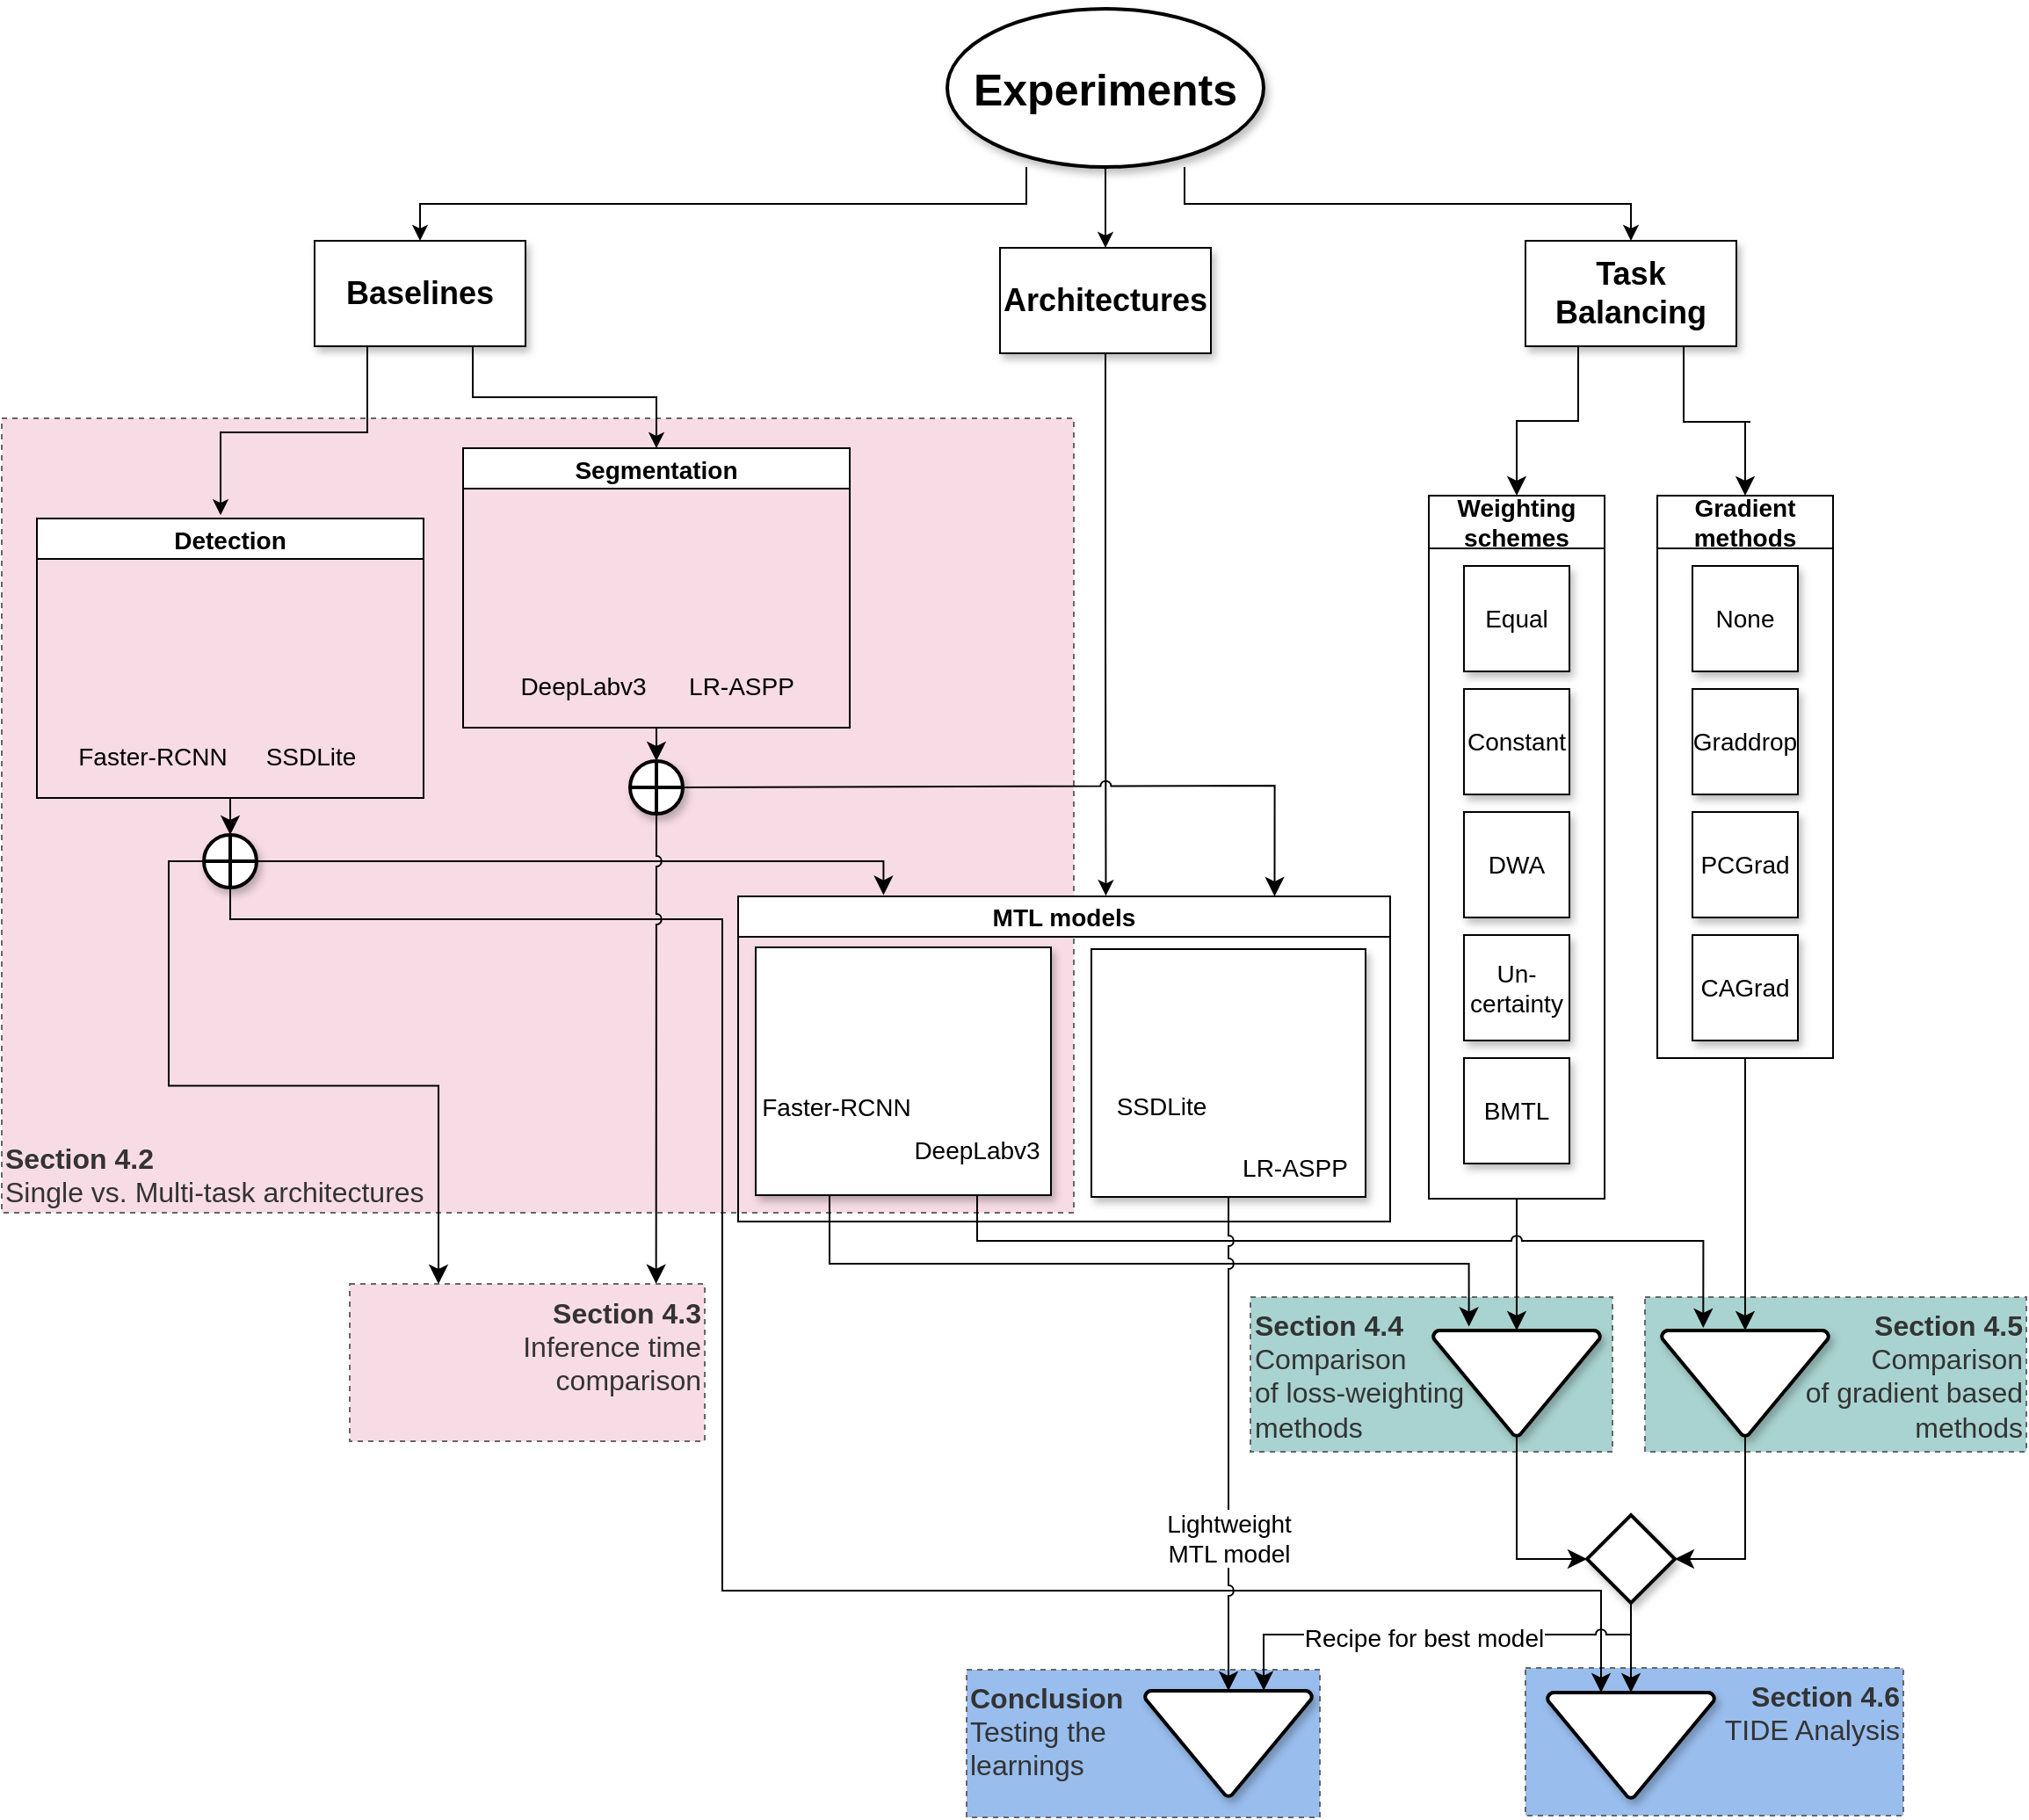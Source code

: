 <mxfile version="20.3.0" type="device" pages="4"><diagram id="kgpKYQtTHZ0yAKxKKP6v" name="chapter4"><mxGraphModel dx="2912" dy="1233" grid="1" gridSize="10" guides="1" tooltips="1" connect="1" arrows="1" fold="1" page="1" pageScale="1" pageWidth="850" pageHeight="1100" math="0" shadow="0"><root><mxCell id="0"/><mxCell id="1" parent="0"/><mxCell id="DkZhqdJDc62oxKZtcoR8-10" value="&lt;b&gt;Conclusion&lt;br&gt;&lt;/b&gt;Testing the&lt;br&gt;learnings" style="rounded=0;whiteSpace=wrap;html=1;glass=0;strokeColor=#666666;fontSize=16;fillColor=#99BDED;dashed=1;verticalAlign=top;align=left;fontColor=#333333;" parent="1" vertex="1"><mxGeometry x="249" y="960" width="201" height="84" as="geometry"/></mxCell><mxCell id="PfqBYyrYdKIxIjq-HDQ9-119" value="&lt;b&gt;Section 4.4&lt;br&gt;&lt;/b&gt;Comparison&lt;br&gt;of loss-weighting&lt;br&gt;methods" style="rounded=0;whiteSpace=wrap;html=1;glass=0;strokeColor=#666666;fontSize=16;fillColor=#A9D3D0;dashed=1;verticalAlign=top;align=left;fontColor=#333333;" parent="1" vertex="1"><mxGeometry x="410.5" y="748" width="206" height="88" as="geometry"/></mxCell><mxCell id="PfqBYyrYdKIxIjq-HDQ9-120" value="&lt;b&gt;Section 4.5&lt;br&gt;&lt;/b&gt;Comparison&lt;br&gt;of gradient based&lt;br&gt;methods" style="rounded=0;whiteSpace=wrap;html=1;glass=0;strokeColor=#666666;fontSize=16;fillColor=#A9D3D0;dashed=1;verticalAlign=top;align=right;fontColor=#333333;" parent="1" vertex="1"><mxGeometry x="635" y="748" width="217" height="88" as="geometry"/></mxCell><mxCell id="PfqBYyrYdKIxIjq-HDQ9-121" value="&lt;b&gt;Section 4.6&lt;/b&gt;&lt;br&gt;TIDE Analysis" style="rounded=0;whiteSpace=wrap;html=1;glass=0;strokeColor=#666666;fontSize=16;fillColor=#99BDED;dashed=1;verticalAlign=top;align=right;fontColor=#333333;" parent="1" vertex="1"><mxGeometry x="567" y="959" width="215" height="84" as="geometry"/></mxCell><mxCell id="PfqBYyrYdKIxIjq-HDQ9-96" value="&lt;b style=&quot;&quot;&gt;Section 4.2&lt;br&gt;&lt;/b&gt;Single vs. Multi-task architectures" style="rounded=0;whiteSpace=wrap;html=1;glass=0;strokeColor=#666666;fontSize=16;fillColor=#F8DCE5;dashed=1;verticalAlign=bottom;align=left;fontColor=#333333;" parent="1" vertex="1"><mxGeometry x="-300" y="248" width="610" height="452" as="geometry"/></mxCell><mxCell id="8-hcgIQhrt1f13P_pbqI-6" style="edgeStyle=orthogonalEdgeStyle;orthogonalLoop=1;jettySize=auto;html=1;exitX=0.25;exitY=1;exitDx=0;exitDy=0;rounded=0;labelBackgroundColor=none;fontColor=default;fontSize=14;strokeWidth=1;" parent="1" source="8-hcgIQhrt1f13P_pbqI-1" target="8-hcgIQhrt1f13P_pbqI-2" edge="1"><mxGeometry relative="1" as="geometry"/></mxCell><mxCell id="8-hcgIQhrt1f13P_pbqI-8" style="edgeStyle=orthogonalEdgeStyle;orthogonalLoop=1;jettySize=auto;html=1;exitX=0.75;exitY=1;exitDx=0;exitDy=0;rounded=0;labelBackgroundColor=none;fontColor=default;fontSize=14;strokeWidth=1;" parent="1" source="8-hcgIQhrt1f13P_pbqI-1" target="8-hcgIQhrt1f13P_pbqI-4" edge="1"><mxGeometry relative="1" as="geometry"/></mxCell><mxCell id="Mx8jgaXCd5sibuefGBAB-28" style="edgeStyle=orthogonalEdgeStyle;rounded=0;orthogonalLoop=1;jettySize=auto;html=1;exitX=0.5;exitY=1;exitDx=0;exitDy=0;exitPerimeter=0;fontFamily=Helvetica;fontSize=14;fontColor=default;startSize=23;" parent="1" source="8-hcgIQhrt1f13P_pbqI-1" target="8-hcgIQhrt1f13P_pbqI-3" edge="1"><mxGeometry relative="1" as="geometry"/></mxCell><mxCell id="8-hcgIQhrt1f13P_pbqI-1" value="Experiments" style="whiteSpace=wrap;html=1;rounded=0;labelBackgroundColor=none;fontSize=25;fontStyle=1;strokeWidth=2;labelBorderColor=none;shadow=1;shape=mxgraph.flowchart.start_1;aspect=fixed;" parent="1" vertex="1"><mxGeometry x="238" y="15" width="180" height="90" as="geometry"/></mxCell><mxCell id="8-hcgIQhrt1f13P_pbqI-40" style="edgeStyle=orthogonalEdgeStyle;orthogonalLoop=1;jettySize=auto;html=1;exitX=0.25;exitY=1;exitDx=0;exitDy=0;entryX=0.475;entryY=-0.012;entryDx=0;entryDy=0;entryPerimeter=0;rounded=0;labelBackgroundColor=none;fontColor=default;fontSize=14;" parent="1" source="8-hcgIQhrt1f13P_pbqI-2" target="8-hcgIQhrt1f13P_pbqI-78" edge="1"><mxGeometry relative="1" as="geometry"><mxPoint x="-25" y="280" as="targetPoint"/></mxGeometry></mxCell><mxCell id="8-hcgIQhrt1f13P_pbqI-41" style="edgeStyle=orthogonalEdgeStyle;orthogonalLoop=1;jettySize=auto;html=1;exitX=0.75;exitY=1;exitDx=0;exitDy=0;entryX=0.5;entryY=0;entryDx=0;entryDy=0;rounded=0;labelBackgroundColor=none;fontColor=default;fontSize=14;" parent="1" source="8-hcgIQhrt1f13P_pbqI-2" target="PfqBYyrYdKIxIjq-HDQ9-33" edge="1"><mxGeometry relative="1" as="geometry"><mxPoint x="54" y="265" as="targetPoint"/></mxGeometry></mxCell><mxCell id="8-hcgIQhrt1f13P_pbqI-2" value="Baselines" style="whiteSpace=wrap;html=1;rounded=0;labelBackgroundColor=none;fontSize=18;fontStyle=1;strokeWidth=1;labelBorderColor=none;shadow=1;" parent="1" vertex="1"><mxGeometry x="-122" y="147" width="120" height="60" as="geometry"/></mxCell><mxCell id="8-hcgIQhrt1f13P_pbqI-81" style="edgeStyle=orthogonalEdgeStyle;orthogonalLoop=1;jettySize=auto;html=1;exitX=0.5;exitY=1;exitDx=0;exitDy=0;entryX=0.564;entryY=-0.002;entryDx=0;entryDy=0;rounded=0;labelBackgroundColor=none;fontColor=default;fontSize=14;entryPerimeter=0;" parent="1" source="8-hcgIQhrt1f13P_pbqI-3" target="Mx8jgaXCd5sibuefGBAB-18" edge="1"><mxGeometry relative="1" as="geometry"><mxPoint x="319.5" y="520" as="targetPoint"/></mxGeometry></mxCell><mxCell id="8-hcgIQhrt1f13P_pbqI-3" value="Architectures" style="whiteSpace=wrap;html=1;rounded=0;labelBackgroundColor=none;fontSize=18;fontStyle=1;strokeWidth=1;labelBorderColor=none;shadow=1;" parent="1" vertex="1"><mxGeometry x="268" y="151" width="120" height="60" as="geometry"/></mxCell><mxCell id="PfqBYyrYdKIxIjq-HDQ9-105" style="edgeStyle=orthogonalEdgeStyle;rounded=0;orthogonalLoop=1;jettySize=auto;html=1;exitX=0.25;exitY=1;exitDx=0;exitDy=0;fontSize=14;startSize=8;endSize=8;" parent="1" source="8-hcgIQhrt1f13P_pbqI-4" target="8-hcgIQhrt1f13P_pbqI-130" edge="1"><mxGeometry relative="1" as="geometry"><mxPoint x="679.13" y="299.18" as="targetPoint"/></mxGeometry></mxCell><mxCell id="PfqBYyrYdKIxIjq-HDQ9-106" style="edgeStyle=orthogonalEdgeStyle;rounded=0;orthogonalLoop=1;jettySize=auto;html=1;exitX=0.75;exitY=1;exitDx=0;exitDy=0;fontSize=14;startSize=8;endSize=8;entryX=0.5;entryY=0;entryDx=0;entryDy=0;" parent="1" source="8-hcgIQhrt1f13P_pbqI-4" target="PfqBYyrYdKIxIjq-HDQ9-97" edge="1"><mxGeometry relative="1" as="geometry"><Array as="points"><mxPoint x="695" y="250"/><mxPoint x="730" y="250"/></Array></mxGeometry></mxCell><mxCell id="8-hcgIQhrt1f13P_pbqI-4" value="Task Balancing" style="whiteSpace=wrap;html=1;rounded=0;labelBackgroundColor=none;fontSize=18;fontStyle=1;strokeWidth=1;labelBorderColor=none;shadow=1;" parent="1" vertex="1"><mxGeometry x="567" y="147" width="120" height="60" as="geometry"/></mxCell><mxCell id="PfqBYyrYdKIxIjq-HDQ9-42" style="edgeStyle=orthogonalEdgeStyle;orthogonalLoop=1;jettySize=auto;html=1;exitX=1;exitY=0.5;exitDx=0;exitDy=0;entryX=0.223;entryY=-0.004;entryDx=0;entryDy=0;fontSize=14;startSize=8;endSize=8;rounded=0;exitPerimeter=0;entryPerimeter=0;" parent="1" source="57EHdUrbjFuscUW8FKz--9" target="Mx8jgaXCd5sibuefGBAB-18" edge="1"><mxGeometry relative="1" as="geometry"><mxPoint x="214.75" y="520" as="targetPoint"/></mxGeometry></mxCell><mxCell id="PfqBYyrYdKIxIjq-HDQ9-131" style="edgeStyle=orthogonalEdgeStyle;rounded=0;orthogonalLoop=1;jettySize=auto;html=1;fontSize=14;startSize=8;endSize=8;startArrow=none;exitX=0.5;exitY=1;exitDx=0;exitDy=0;exitPerimeter=0;jumpStyle=arc;" parent="1" source="57EHdUrbjFuscUW8FKz--9" target="PfqBYyrYdKIxIjq-HDQ9-116" edge="1"><mxGeometry relative="1" as="geometry"><mxPoint x="610" y="960" as="targetPoint"/><Array as="points"><mxPoint x="-170" y="533"/><mxPoint x="110" y="533"/><mxPoint x="110" y="915"/><mxPoint x="610" y="915"/></Array></mxGeometry></mxCell><mxCell id="57EHdUrbjFuscUW8FKz--7" style="edgeStyle=orthogonalEdgeStyle;rounded=0;orthogonalLoop=1;jettySize=auto;html=1;exitX=0;exitY=0.5;exitDx=0;exitDy=0;entryX=0.25;entryY=0;entryDx=0;entryDy=0;strokeWidth=1;fontSize=18;startSize=8;endSize=8;startArrow=none;exitPerimeter=0;jumpStyle=arc;" parent="1" source="57EHdUrbjFuscUW8FKz--9" target="57EHdUrbjFuscUW8FKz--6" edge="1"><mxGeometry relative="1" as="geometry"/></mxCell><mxCell id="57EHdUrbjFuscUW8FKz--23" style="edgeStyle=orthogonalEdgeStyle;rounded=0;orthogonalLoop=1;jettySize=auto;html=1;exitX=0.5;exitY=1;exitDx=0;exitDy=0;entryX=0.5;entryY=0;entryDx=0;entryDy=0;entryPerimeter=0;strokeWidth=1;fontSize=18;startSize=8;endSize=8;" parent="1" source="8-hcgIQhrt1f13P_pbqI-78" target="57EHdUrbjFuscUW8FKz--9" edge="1"><mxGeometry relative="1" as="geometry"/></mxCell><mxCell id="8-hcgIQhrt1f13P_pbqI-78" value="Detection" style="swimlane;labelBorderColor=none;labelBackgroundColor=none;glass=0;rounded=0;fontSize=14;fillColor=#FFFFFF;" parent="1" vertex="1"><mxGeometry x="-280" y="305" width="220" height="159" as="geometry"/></mxCell><mxCell id="PfqBYyrYdKIxIjq-HDQ9-111" style="edgeStyle=orthogonalEdgeStyle;rounded=0;orthogonalLoop=1;jettySize=auto;html=1;exitX=0.5;exitY=1;exitDx=0;exitDy=0;entryX=0.5;entryY=0;entryDx=0;entryDy=0;entryPerimeter=0;fontSize=14;startSize=8;endSize=8;" parent="1" source="8-hcgIQhrt1f13P_pbqI-130" target="PfqBYyrYdKIxIjq-HDQ9-108" edge="1"><mxGeometry relative="1" as="geometry"/></mxCell><mxCell id="8-hcgIQhrt1f13P_pbqI-130" value="Weighting schemes" style="swimlane;labelBackgroundColor=none;fontFamily=Helvetica;fontSize=14;startSize=30;whiteSpace=wrap;rounded=0;" parent="1" vertex="1"><mxGeometry x="512" y="292" width="100" height="400" as="geometry"/></mxCell><mxCell id="8-hcgIQhrt1f13P_pbqI-125" value="Constant" style="rounded=0;whiteSpace=wrap;html=1;labelBackgroundColor=none;fontFamily=Helvetica;fontSize=14;startSize=30;shadow=1;" parent="8-hcgIQhrt1f13P_pbqI-130" vertex="1"><mxGeometry x="20" y="110" width="60" height="60" as="geometry"/></mxCell><mxCell id="8-hcgIQhrt1f13P_pbqI-126" value="DWA" style="rounded=0;whiteSpace=wrap;html=1;labelBackgroundColor=none;fontFamily=Helvetica;fontSize=14;startSize=30;shadow=1;" parent="8-hcgIQhrt1f13P_pbqI-130" vertex="1"><mxGeometry x="20" y="180" width="60" height="60" as="geometry"/></mxCell><mxCell id="8-hcgIQhrt1f13P_pbqI-127" value="Un-certainty" style="rounded=0;whiteSpace=wrap;html=1;labelBackgroundColor=none;fontFamily=Helvetica;fontSize=14;startSize=30;shadow=1;" parent="8-hcgIQhrt1f13P_pbqI-130" vertex="1"><mxGeometry x="20" y="250" width="60" height="60" as="geometry"/></mxCell><mxCell id="8-hcgIQhrt1f13P_pbqI-129" value="BMTL" style="rounded=0;whiteSpace=wrap;html=1;labelBackgroundColor=none;fontFamily=Helvetica;fontSize=14;startSize=30;shadow=1;" parent="8-hcgIQhrt1f13P_pbqI-130" vertex="1"><mxGeometry x="20" y="320" width="60" height="60" as="geometry"/></mxCell><mxCell id="8-hcgIQhrt1f13P_pbqI-137" value="Equal" style="rounded=0;whiteSpace=wrap;html=1;labelBackgroundColor=none;fontFamily=Helvetica;fontSize=14;startSize=30;shadow=1;" parent="8-hcgIQhrt1f13P_pbqI-130" vertex="1"><mxGeometry x="20" y="40" width="60" height="60" as="geometry"/></mxCell><mxCell id="PfqBYyrYdKIxIjq-HDQ9-41" style="edgeStyle=orthogonalEdgeStyle;orthogonalLoop=1;jettySize=auto;html=1;entryX=0.25;entryY=1;entryDx=0;entryDy=0;fontSize=14;startSize=8;endSize=8;rounded=0;exitX=1;exitY=0.5;exitDx=0;exitDy=0;exitPerimeter=0;jumpStyle=arc;" parent="1" source="57EHdUrbjFuscUW8FKz--19" edge="1"><mxGeometry relative="1" as="geometry"><Array as="points"><mxPoint x="424" y="457"/></Array><mxPoint x="424.25" y="520" as="targetPoint"/></mxGeometry></mxCell><mxCell id="57EHdUrbjFuscUW8FKz--8" style="edgeStyle=orthogonalEdgeStyle;rounded=0;orthogonalLoop=1;jettySize=auto;html=1;exitX=0.5;exitY=1;exitDx=0;exitDy=0;strokeWidth=1;fontSize=18;startSize=8;endSize=8;startArrow=none;jumpStyle=arc;entryX=0.863;entryY=-0.001;entryDx=0;entryDy=0;entryPerimeter=0;" parent="1" source="57EHdUrbjFuscUW8FKz--19" target="57EHdUrbjFuscUW8FKz--6" edge="1"><mxGeometry relative="1" as="geometry"><Array as="points"><mxPoint x="72" y="610"/><mxPoint x="72" y="610"/></Array><mxPoint x="70" y="740" as="targetPoint"/></mxGeometry></mxCell><mxCell id="57EHdUrbjFuscUW8FKz--21" style="edgeStyle=orthogonalEdgeStyle;rounded=0;orthogonalLoop=1;jettySize=auto;html=1;exitX=0.5;exitY=1;exitDx=0;exitDy=0;entryX=0.5;entryY=0;entryDx=0;entryDy=0;entryPerimeter=0;strokeWidth=1;fontSize=18;startSize=8;endSize=8;" parent="1" source="PfqBYyrYdKIxIjq-HDQ9-33" target="57EHdUrbjFuscUW8FKz--19" edge="1"><mxGeometry relative="1" as="geometry"/></mxCell><mxCell id="PfqBYyrYdKIxIjq-HDQ9-33" value="Segmentation" style="swimlane;labelBorderColor=none;labelBackgroundColor=none;glass=0;rounded=0;fontSize=14;fillColor=#FFFFFF;" parent="1" vertex="1"><mxGeometry x="-37.5" y="265" width="220" height="159" as="geometry"/></mxCell><mxCell id="57EHdUrbjFuscUW8FKz--49" value="DeepLabv3" style="shape=image;verticalLabelPosition=bottom;labelBackgroundColor=none;verticalAlign=top;aspect=fixed;imageAspect=0;image=https://cdn-icons-png.flaticon.com/512/6461/6461819.png;imageBackground=none;fontSize=14;flipV=0;flipH=1;" parent="PfqBYyrYdKIxIjq-HDQ9-33" vertex="1"><mxGeometry x="27.5" y="38.5" width="82" height="82" as="geometry"/></mxCell><mxCell id="PfqBYyrYdKIxIjq-HDQ9-113" style="edgeStyle=orthogonalEdgeStyle;rounded=0;orthogonalLoop=1;jettySize=auto;html=1;exitX=0.5;exitY=1;exitDx=0;exitDy=0;entryX=0.5;entryY=0;entryDx=0;entryDy=0;entryPerimeter=0;fontSize=14;startSize=8;endSize=8;" parent="1" source="PfqBYyrYdKIxIjq-HDQ9-97" target="PfqBYyrYdKIxIjq-HDQ9-109" edge="1"><mxGeometry relative="1" as="geometry"/></mxCell><mxCell id="PfqBYyrYdKIxIjq-HDQ9-97" value="Gradient methods" style="swimlane;labelBackgroundColor=none;fontFamily=Helvetica;fontSize=14;startSize=30;whiteSpace=wrap;rounded=0;" parent="1" vertex="1"><mxGeometry x="642" y="292" width="100" height="320" as="geometry"/></mxCell><mxCell id="PfqBYyrYdKIxIjq-HDQ9-98" value="Graddrop" style="rounded=0;whiteSpace=wrap;html=1;labelBackgroundColor=none;fontFamily=Helvetica;fontSize=14;startSize=30;shadow=1;" parent="PfqBYyrYdKIxIjq-HDQ9-97" vertex="1"><mxGeometry x="20" y="110" width="60" height="60" as="geometry"/></mxCell><mxCell id="PfqBYyrYdKIxIjq-HDQ9-99" value="PCGrad" style="rounded=0;whiteSpace=wrap;html=1;labelBackgroundColor=none;fontFamily=Helvetica;fontSize=14;startSize=30;shadow=1;" parent="PfqBYyrYdKIxIjq-HDQ9-97" vertex="1"><mxGeometry x="20" y="180" width="60" height="60" as="geometry"/></mxCell><mxCell id="PfqBYyrYdKIxIjq-HDQ9-100" value="CAGrad" style="rounded=0;whiteSpace=wrap;html=1;labelBackgroundColor=none;fontFamily=Helvetica;fontSize=14;startSize=30;shadow=1;" parent="PfqBYyrYdKIxIjq-HDQ9-97" vertex="1"><mxGeometry x="20" y="250" width="60" height="60" as="geometry"/></mxCell><mxCell id="PfqBYyrYdKIxIjq-HDQ9-102" value="None" style="rounded=0;whiteSpace=wrap;html=1;labelBackgroundColor=none;fontFamily=Helvetica;fontSize=14;startSize=30;shadow=1;" parent="PfqBYyrYdKIxIjq-HDQ9-97" vertex="1"><mxGeometry x="20" y="40" width="60" height="60" as="geometry"/></mxCell><mxCell id="DkZhqdJDc62oxKZtcoR8-2" style="edgeStyle=orthogonalEdgeStyle;rounded=0;orthogonalLoop=1;jettySize=auto;html=1;exitX=0.5;exitY=1;exitDx=0;exitDy=0;exitPerimeter=0;entryX=0;entryY=0.5;entryDx=0;entryDy=0;fontSize=14;startSize=8;endSize=8;entryPerimeter=0;" parent="1" source="PfqBYyrYdKIxIjq-HDQ9-108" target="DkZhqdJDc62oxKZtcoR8-1" edge="1"><mxGeometry relative="1" as="geometry"/></mxCell><mxCell id="PfqBYyrYdKIxIjq-HDQ9-108" value="" style="strokeWidth=2;html=1;shape=mxgraph.flowchart.merge_or_storage;whiteSpace=wrap;glass=0;strokeColor=#000000;fontSize=14;fillColor=default;gradientColor=none;labelBackgroundColor=none;shadow=1;" parent="1" vertex="1"><mxGeometry x="514.5" y="767" width="95" height="60" as="geometry"/></mxCell><mxCell id="DkZhqdJDc62oxKZtcoR8-3" style="edgeStyle=orthogonalEdgeStyle;rounded=0;orthogonalLoop=1;jettySize=auto;html=1;exitX=0.5;exitY=1;exitDx=0;exitDy=0;exitPerimeter=0;entryX=1;entryY=0.5;entryDx=0;entryDy=0;fontSize=14;startSize=8;endSize=8;entryPerimeter=0;" parent="1" source="PfqBYyrYdKIxIjq-HDQ9-109" target="DkZhqdJDc62oxKZtcoR8-1" edge="1"><mxGeometry relative="1" as="geometry"/></mxCell><mxCell id="PfqBYyrYdKIxIjq-HDQ9-109" value="" style="strokeWidth=2;html=1;shape=mxgraph.flowchart.merge_or_storage;whiteSpace=wrap;glass=0;strokeColor=#000000;fontSize=14;fillColor=default;gradientColor=none;shadow=1;" parent="1" vertex="1"><mxGeometry x="644.5" y="767" width="95" height="60" as="geometry"/></mxCell><mxCell id="PfqBYyrYdKIxIjq-HDQ9-110" style="edgeStyle=orthogonalEdgeStyle;rounded=0;orthogonalLoop=1;jettySize=auto;html=1;exitX=0.25;exitY=1;exitDx=0;exitDy=0;entryX=0.214;entryY=-0.038;entryDx=0;entryDy=0;entryPerimeter=0;fontSize=14;startSize=8;endSize=8;jumpStyle=arc;" parent="1" source="PfqBYyrYdKIxIjq-HDQ9-49" target="PfqBYyrYdKIxIjq-HDQ9-108" edge="1"><mxGeometry relative="1" as="geometry"><Array as="points"><mxPoint x="229" y="729"/><mxPoint x="631" y="729"/></Array></mxGeometry></mxCell><mxCell id="PfqBYyrYdKIxIjq-HDQ9-112" style="edgeStyle=orthogonalEdgeStyle;rounded=0;orthogonalLoop=1;jettySize=auto;html=1;exitX=0.75;exitY=1;exitDx=0;exitDy=0;entryX=0.249;entryY=-0.025;entryDx=0;entryDy=0;entryPerimeter=0;fontSize=14;startSize=8;endSize=8;jumpStyle=arc;" parent="1" source="PfqBYyrYdKIxIjq-HDQ9-49" target="PfqBYyrYdKIxIjq-HDQ9-109" edge="1"><mxGeometry relative="1" as="geometry"><Array as="points"><mxPoint x="313" y="716"/><mxPoint x="773" y="716"/></Array></mxGeometry></mxCell><mxCell id="PfqBYyrYdKIxIjq-HDQ9-116" value="" style="strokeWidth=2;html=1;shape=mxgraph.flowchart.merge_or_storage;whiteSpace=wrap;glass=0;strokeColor=#000000;fontSize=14;fillColor=default;gradientColor=none;shadow=1;" parent="1" vertex="1"><mxGeometry x="579.5" y="973" width="95" height="60" as="geometry"/></mxCell><mxCell id="DkZhqdJDc62oxKZtcoR8-5" style="edgeStyle=orthogonalEdgeStyle;rounded=0;orthogonalLoop=1;jettySize=auto;html=1;exitX=0.5;exitY=1;exitDx=0;exitDy=0;fontSize=14;startSize=8;endSize=8;entryX=0.711;entryY=-0.003;entryDx=0;entryDy=0;entryPerimeter=0;jumpStyle=arc;" parent="1" source="DkZhqdJDc62oxKZtcoR8-1" target="DkZhqdJDc62oxKZtcoR8-8" edge="1"><mxGeometry relative="1" as="geometry"><mxPoint x="491" y="990" as="targetPoint"/><Array as="points"><mxPoint x="627" y="940"/><mxPoint x="418" y="940"/></Array></mxGeometry></mxCell><mxCell id="DkZhqdJDc62oxKZtcoR8-13" value="Recipe for best model" style="edgeLabel;html=1;align=center;verticalAlign=middle;resizable=0;points=[];fontSize=14;" parent="DkZhqdJDc62oxKZtcoR8-5" vertex="1" connectable="0"><mxGeometry x="-0.084" relative="1" as="geometry"><mxPoint x="-18" y="2" as="offset"/></mxGeometry></mxCell><mxCell id="DkZhqdJDc62oxKZtcoR8-6" style="edgeStyle=orthogonalEdgeStyle;rounded=0;orthogonalLoop=1;jettySize=auto;html=1;exitX=0.5;exitY=1;exitDx=0;exitDy=0;fontSize=14;startSize=8;endSize=8;jumpStyle=arc;" parent="1" source="DkZhqdJDc62oxKZtcoR8-1" target="PfqBYyrYdKIxIjq-HDQ9-116" edge="1"><mxGeometry relative="1" as="geometry"/></mxCell><mxCell id="DkZhqdJDc62oxKZtcoR8-1" value="" style="shape=mxgraph.flowchart.decision;perimeter=rectanglePerimeter;whiteSpace=wrap;html=1;backgroundOutline=1;glass=0;strokeColor=default;fontSize=14;fillColor=default;gradientColor=none;aspect=fixed;strokeWidth=2;shadow=1;" parent="1" vertex="1"><mxGeometry x="602" y="872" width="50" height="50" as="geometry"/></mxCell><mxCell id="DkZhqdJDc62oxKZtcoR8-8" value="" style="strokeWidth=2;html=1;shape=mxgraph.flowchart.merge_or_storage;whiteSpace=wrap;glass=0;strokeColor=#000000;fontSize=14;fillColor=default;gradientColor=none;shadow=1;" parent="1" vertex="1"><mxGeometry x="350.5" y="972" width="95" height="60" as="geometry"/></mxCell><mxCell id="DkZhqdJDc62oxKZtcoR8-9" style="edgeStyle=orthogonalEdgeStyle;rounded=0;orthogonalLoop=1;jettySize=auto;html=1;entryX=0.5;entryY=0;entryDx=0;entryDy=0;entryPerimeter=0;fontSize=14;startSize=8;endSize=8;jumpStyle=arc;exitX=0.5;exitY=1;exitDx=0;exitDy=0;" parent="1" source="57EHdUrbjFuscUW8FKz--28" target="DkZhqdJDc62oxKZtcoR8-8" edge="1"><mxGeometry relative="1" as="geometry"><mxPoint x="473" y="668" as="sourcePoint"/></mxGeometry></mxCell><mxCell id="DkZhqdJDc62oxKZtcoR8-14" value="Lightweight&lt;br style=&quot;font-size: 14px;&quot;&gt;MTL model" style="edgeLabel;html=1;align=center;verticalAlign=middle;resizable=0;points=[];fontSize=14;" parent="DkZhqdJDc62oxKZtcoR8-9" vertex="1" connectable="0"><mxGeometry x="-0.15" y="1" relative="1" as="geometry"><mxPoint x="-1" y="74" as="offset"/></mxGeometry></mxCell><mxCell id="57EHdUrbjFuscUW8FKz--19" value="" style="verticalLabelPosition=bottom;verticalAlign=top;html=1;shape=mxgraph.flowchart.summing_function;strokeWidth=2;fontSize=18;shadow=1;" parent="1" vertex="1"><mxGeometry x="57.5" y="443" width="30" height="30" as="geometry"/></mxCell><mxCell id="57EHdUrbjFuscUW8FKz--9" value="" style="verticalLabelPosition=bottom;verticalAlign=top;html=1;shape=mxgraph.flowchart.summing_function;strokeWidth=2;fontSize=18;shadow=1;" parent="1" vertex="1"><mxGeometry x="-185" y="485" width="30" height="30" as="geometry"/></mxCell><mxCell id="57EHdUrbjFuscUW8FKz--6" value="&lt;b&gt;Section 4.3&lt;/b&gt;&lt;br&gt;Inference time&lt;br&gt;comparison" style="rounded=0;whiteSpace=wrap;html=1;glass=0;strokeColor=#666666;fontSize=16;fillColor=#F8DCE5;dashed=1;verticalAlign=top;align=right;fontColor=#333333;" parent="1" vertex="1"><mxGeometry x="-102" y="740.5" width="202" height="89.5" as="geometry"/></mxCell><mxCell id="57EHdUrbjFuscUW8FKz--45" value="" style="shape=image;verticalLabelPosition=bottom;labelBackgroundColor=default;verticalAlign=top;aspect=fixed;imageAspect=0;image=https://cdn-icons-png.flaticon.com/512/9650/9650658.png;" parent="1" vertex="1"><mxGeometry x="-91" y="748" width="72" height="72" as="geometry"/></mxCell><mxCell id="57EHdUrbjFuscUW8FKz--50" value="LR-ASPP" style="shape=image;verticalLabelPosition=bottom;labelBackgroundColor=none;verticalAlign=top;aspect=fixed;imageAspect=0;image=https://cdn-icons-png.flaticon.com/512/6461/6461819.png;imageBackground=none;fontSize=14;imageBorder=none;flipV=0;flipH=1;" parent="1" vertex="1"><mxGeometry x="80" y="303.5" width="82" height="82" as="geometry"/></mxCell><mxCell id="57EHdUrbjFuscUW8FKz--53" value="Faster-RCNN" style="shape=image;verticalLabelPosition=bottom;labelBackgroundColor=none;verticalAlign=top;aspect=fixed;imageAspect=0;image=https://cdn-icons-png.flaticon.com/512/6461/6461819.png;imageBackground=none;fontSize=14;flipV=0;flipH=1;" parent="1" vertex="1"><mxGeometry x="-255" y="343.5" width="82" height="82" as="geometry"/></mxCell><mxCell id="57EHdUrbjFuscUW8FKz--54" value="SSDLite" style="shape=image;verticalLabelPosition=bottom;labelBackgroundColor=none;verticalAlign=top;aspect=fixed;imageAspect=0;image=https://cdn-icons-png.flaticon.com/512/6461/6461819.png;imageBackground=none;fontSize=14;imageBorder=none;flipV=0;flipH=1;" parent="1" vertex="1"><mxGeometry x="-165" y="343.5" width="82" height="82" as="geometry"/></mxCell><mxCell id="PfqBYyrYdKIxIjq-HDQ9-50" value="" style="group;fontSize=14;shadow=1;" parent="1" vertex="1" connectable="0"><mxGeometry x="119" y="542" width="168" height="180" as="geometry"/></mxCell><mxCell id="Mx8jgaXCd5sibuefGBAB-27" value="" style="group" parent="PfqBYyrYdKIxIjq-HDQ9-50" vertex="1" connectable="0"><mxGeometry x="10" y="7" width="168" height="141" as="geometry"/></mxCell><mxCell id="PfqBYyrYdKIxIjq-HDQ9-49" value="" style="rounded=0;whiteSpace=wrap;html=1;fontSize=14;fillColor=#FFFFFF;strokeColor=default;shadow=1;" parent="Mx8jgaXCd5sibuefGBAB-27" vertex="1"><mxGeometry width="168" height="141" as="geometry"/></mxCell><mxCell id="57EHdUrbjFuscUW8FKz--56" value="Faster-RCNN" style="shape=image;verticalLabelPosition=bottom;labelBackgroundColor=none;verticalAlign=top;aspect=fixed;imageAspect=0;image=https://cdn-icons-png.flaticon.com/512/6461/6461819.png;imageBackground=none;fontSize=14;flipV=0;flipH=1;" parent="Mx8jgaXCd5sibuefGBAB-27" vertex="1"><mxGeometry x="16" y="16" width="60" height="60" as="geometry"/></mxCell><mxCell id="57EHdUrbjFuscUW8FKz--55" value="DeepLabv3" style="shape=image;verticalLabelPosition=bottom;labelBackgroundColor=none;verticalAlign=top;aspect=fixed;imageAspect=0;image=https://cdn-icons-png.flaticon.com/512/6461/6461819.png;imageBackground=none;fontSize=14;flipV=0;flipH=1;" parent="Mx8jgaXCd5sibuefGBAB-27" vertex="1"><mxGeometry x="96" y="40.5" width="60" height="60" as="geometry"/></mxCell><mxCell id="Mx8jgaXCd5sibuefGBAB-18" value="MTL models" style="swimlane;whiteSpace=wrap;html=1;rounded=0;glass=0;labelBackgroundColor=none;labelBorderColor=none;strokeColor=default;fontFamily=Helvetica;fontSize=14;fontColor=default;startSize=23;fillColor=default;" parent="1" vertex="1"><mxGeometry x="119" y="520" width="371" height="185" as="geometry"/></mxCell><mxCell id="Mx8jgaXCd5sibuefGBAB-19" value="" style="group" parent="1" vertex="1" connectable="0"><mxGeometry x="320" y="550" width="156" height="141" as="geometry"/></mxCell><mxCell id="57EHdUrbjFuscUW8FKz--28" value="" style="rounded=0;whiteSpace=wrap;html=1;fontSize=14;fillColor=#FFFFFF;strokeColor=default;shadow=1;" parent="Mx8jgaXCd5sibuefGBAB-19" vertex="1"><mxGeometry width="156" height="141" as="geometry"/></mxCell><mxCell id="57EHdUrbjFuscUW8FKz--57" value="LR-ASPP" style="shape=image;verticalLabelPosition=bottom;labelBackgroundColor=none;verticalAlign=top;aspect=fixed;imageAspect=0;image=https://cdn-icons-png.flaticon.com/512/6461/6461819.png;imageBackground=none;fontSize=14;imageBorder=none;flipV=0;flipH=1;" parent="Mx8jgaXCd5sibuefGBAB-19" vertex="1"><mxGeometry x="86" y="49.5" width="60" height="60" as="geometry"/></mxCell><mxCell id="57EHdUrbjFuscUW8FKz--58" value="SSDLite" style="shape=image;verticalLabelPosition=bottom;labelBackgroundColor=none;verticalAlign=top;aspect=fixed;imageAspect=0;image=https://cdn-icons-png.flaticon.com/512/6461/6461819.png;imageBackground=none;fontSize=14;imageBorder=none;flipV=0;flipH=1;" parent="Mx8jgaXCd5sibuefGBAB-19" vertex="1"><mxGeometry x="10" y="14.5" width="60" height="60" as="geometry"/></mxCell><mxCell id="f73nYBXBlVCtPgh5Ud6I-2" style="edgeStyle=orthogonalEdgeStyle;rounded=0;orthogonalLoop=1;jettySize=auto;html=1;exitX=0.5;exitY=1;exitDx=0;exitDy=0;fontSize=12;" parent="1" source="57EHdUrbjFuscUW8FKz--6" target="57EHdUrbjFuscUW8FKz--6" edge="1"><mxGeometry relative="1" as="geometry"/></mxCell></root></mxGraphModel></diagram><diagram id="uBg97JfiV2TVxdUR8pDT" name="chapter3"><mxGraphModel dx="2889" dy="1233" grid="1" gridSize="10" guides="1" tooltips="1" connect="1" arrows="1" fold="1" page="1" pageScale="1" pageWidth="827" pageHeight="1169" math="0" shadow="0"><root><mxCell id="0"/><mxCell id="1" parent="0"/><mxCell id="obtj98mplVDiX4CjuvmB-8" value="&lt;b style=&quot;font-size: 12px;&quot;&gt;Section 3.1&amp;nbsp;&lt;/b&gt;Data" style="rounded=0;whiteSpace=wrap;html=1;glass=0;strokeColor=#6c8ebf;fontSize=12;fillColor=#99BDED;dashed=1;verticalAlign=bottom;align=left;fillStyle=auto;gradientColor=none;shadow=0;" parent="1" vertex="1"><mxGeometry x="-90" y="20" width="550" height="140" as="geometry"/></mxCell><mxCell id="obtj98mplVDiX4CjuvmB-7" value="&lt;b style=&quot;font-size: 12px;&quot;&gt;Section 3.3&amp;nbsp;&lt;/b&gt;Task balancing" style="rounded=0;whiteSpace=wrap;html=1;glass=0;strokeColor=#666666;fontSize=12;fillColor=#A9D3D0;dashed=1;verticalAlign=bottom;align=left;fontColor=#333333;shadow=0;" parent="1" vertex="1"><mxGeometry x="290" y="300" width="170" height="140" as="geometry"/></mxCell><mxCell id="uIoZ8g-hYwvs4uNZCy6d-1" value="&lt;b style=&quot;font-size: 12px;&quot;&gt;Section 3.2&amp;nbsp;&lt;/b&gt;Model architectures" style="rounded=0;whiteSpace=wrap;html=1;glass=0;strokeColor=#666666;fontSize=12;fillColor=#F8DCE5;dashed=1;verticalAlign=bottom;align=left;fontColor=#333333;shadow=0;" parent="1" vertex="1"><mxGeometry x="180" y="160" width="280" height="140" as="geometry"/></mxCell><mxCell id="TWQ6E_JeZCZKySiIqSmq-8" style="edgeStyle=orthogonalEdgeStyle;rounded=0;orthogonalLoop=1;jettySize=auto;html=1;exitX=1;exitY=0.5;exitDx=0;exitDy=0;exitPerimeter=0;fontSize=13;shadow=1;" parent="1" source="TWQ6E_JeZCZKySiIqSmq-3" target="TWQ6E_JeZCZKySiIqSmq-4" edge="1"><mxGeometry relative="1" as="geometry"/></mxCell><mxCell id="TWQ6E_JeZCZKySiIqSmq-3" value="Data collection" style="strokeWidth=2;html=1;shape=mxgraph.flowchart.start_1;whiteSpace=wrap;fontSize=13;shadow=1;" parent="1" vertex="1"><mxGeometry x="-80" y="60" width="100" height="60" as="geometry"/></mxCell><mxCell id="TWQ6E_JeZCZKySiIqSmq-9" style="edgeStyle=orthogonalEdgeStyle;rounded=0;orthogonalLoop=1;jettySize=auto;html=1;exitX=1;exitY=0.5;exitDx=0;exitDy=0;entryX=0;entryY=0.5;entryDx=0;entryDy=0;fontSize=13;shadow=1;" parent="1" source="TWQ6E_JeZCZKySiIqSmq-4" target="TWQ6E_JeZCZKySiIqSmq-5" edge="1"><mxGeometry relative="1" as="geometry"/></mxCell><mxCell id="TWQ6E_JeZCZKySiIqSmq-4" value="Sub-sampling dataset using SSIM metric" style="rounded=1;whiteSpace=wrap;html=1;absoluteArcSize=1;arcSize=14;strokeWidth=2;fontSize=13;shadow=1;" parent="1" vertex="1"><mxGeometry x="60" y="40" width="100" height="100" as="geometry"/></mxCell><mxCell id="uIoZ8g-hYwvs4uNZCy6d-5" style="edgeStyle=orthogonalEdgeStyle;rounded=0;orthogonalLoop=1;jettySize=auto;html=1;exitX=1;exitY=0.5;exitDx=0;exitDy=0;entryX=0;entryY=0.5;entryDx=0;entryDy=0;fontSize=13;shadow=1;" parent="1" source="TWQ6E_JeZCZKySiIqSmq-5" target="uIoZ8g-hYwvs4uNZCy6d-4" edge="1"><mxGeometry relative="1" as="geometry"/></mxCell><mxCell id="TWQ6E_JeZCZKySiIqSmq-5" value="Task definition" style="rounded=1;whiteSpace=wrap;html=1;absoluteArcSize=1;arcSize=14;strokeWidth=2;fontSize=13;shadow=1;" parent="1" vertex="1"><mxGeometry x="200" y="40" width="100" height="100" as="geometry"/></mxCell><mxCell id="A9sf0wTXkVAiHjt7uesN-9" style="edgeStyle=orthogonalEdgeStyle;rounded=0;orthogonalLoop=1;jettySize=auto;html=1;exitX=0.5;exitY=1;exitDx=0;exitDy=0;entryX=0.5;entryY=0;entryDx=0;entryDy=0;entryPerimeter=0;fontSize=13;shadow=1;" parent="1" source="TWQ6E_JeZCZKySiIqSmq-7" target="A9sf0wTXkVAiHjt7uesN-8" edge="1"><mxGeometry relative="1" as="geometry"/></mxCell><mxCell id="TWQ6E_JeZCZKySiIqSmq-7" value="Warehouse dataset" style="shape=parallelogram;html=1;strokeWidth=2;perimeter=parallelogramPerimeter;whiteSpace=wrap;rounded=1;arcSize=12;size=0.23;fontSize=13;shadow=1;" parent="1" vertex="1"><mxGeometry x="470" y="110" width="100" height="60" as="geometry"/></mxCell><mxCell id="A9sf0wTXkVAiHjt7uesN-1" value="Experiments" style="swimlane;fontSize=13;shadow=1;" parent="1" vertex="1"><mxGeometry x="600" y="120" width="140" height="210" as="geometry"/></mxCell><mxCell id="A9sf0wTXkVAiHjt7uesN-2" value="Architecture" style="rounded=1;whiteSpace=wrap;html=1;absoluteArcSize=1;arcSize=14;strokeWidth=2;fontSize=13;shadow=1;" parent="A9sf0wTXkVAiHjt7uesN-1" vertex="1"><mxGeometry x="11" y="31" width="120" height="50" as="geometry"/></mxCell><mxCell id="obtj98mplVDiX4CjuvmB-10" value="" style="group;fontSize=13;shadow=1;" parent="A9sf0wTXkVAiHjt7uesN-1" vertex="1" connectable="0"><mxGeometry x="11" y="91" width="120" height="110" as="geometry"/></mxCell><mxCell id="A9sf0wTXkVAiHjt7uesN-3" value="Task balancing" style="rounded=1;whiteSpace=wrap;html=1;absoluteArcSize=1;arcSize=14;strokeWidth=2;fontSize=13;shadow=1;" parent="obtj98mplVDiX4CjuvmB-10" vertex="1"><mxGeometry width="120" height="50" as="geometry"/></mxCell><mxCell id="A9sf0wTXkVAiHjt7uesN-4" value="Inference and demo" style="rounded=1;whiteSpace=wrap;html=1;absoluteArcSize=1;arcSize=14;strokeWidth=2;fontSize=13;shadow=1;" parent="obtj98mplVDiX4CjuvmB-10" vertex="1"><mxGeometry y="60" width="120" height="50" as="geometry"/></mxCell><mxCell id="A9sf0wTXkVAiHjt7uesN-7" style="edgeStyle=orthogonalEdgeStyle;rounded=0;orthogonalLoop=1;jettySize=auto;html=1;exitX=1;exitY=0.5;exitDx=0;exitDy=0;fontSize=13;shadow=1;" parent="1" source="A9sf0wTXkVAiHjt7uesN-5" target="A9sf0wTXkVAiHjt7uesN-6" edge="1"><mxGeometry relative="1" as="geometry"/></mxCell><mxCell id="A9sf0wTXkVAiHjt7uesN-5" value="Baseline models from torchvision" style="rounded=1;whiteSpace=wrap;html=1;absoluteArcSize=1;arcSize=14;strokeWidth=2;fontSize=13;shadow=1;" parent="1" vertex="1"><mxGeometry x="200" y="180" width="100" height="100" as="geometry"/></mxCell><mxCell id="A9sf0wTXkVAiHjt7uesN-11" style="edgeStyle=orthogonalEdgeStyle;rounded=0;orthogonalLoop=1;jettySize=auto;html=1;exitX=1;exitY=0.5;exitDx=0;exitDy=0;entryX=0;entryY=0.5;entryDx=0;entryDy=0;entryPerimeter=0;fontSize=13;shadow=1;" parent="1" source="A9sf0wTXkVAiHjt7uesN-6" target="A9sf0wTXkVAiHjt7uesN-8" edge="1"><mxGeometry relative="1" as="geometry"/></mxCell><mxCell id="A9sf0wTXkVAiHjt7uesN-6" value="Constructing multi-task model combinations" style="rounded=1;whiteSpace=wrap;html=1;absoluteArcSize=1;arcSize=14;strokeWidth=2;fontSize=13;shadow=1;" parent="1" vertex="1"><mxGeometry x="340" y="180" width="100" height="100" as="geometry"/></mxCell><mxCell id="A9sf0wTXkVAiHjt7uesN-12" style="edgeStyle=orthogonalEdgeStyle;rounded=0;orthogonalLoop=1;jettySize=auto;html=1;exitX=1;exitY=0.5;exitDx=0;exitDy=0;exitPerimeter=0;entryX=0.5;entryY=0;entryDx=0;entryDy=0;fontSize=13;shadow=1;" parent="1" source="A9sf0wTXkVAiHjt7uesN-8" target="A9sf0wTXkVAiHjt7uesN-1" edge="1"><mxGeometry relative="1" as="geometry"><mxPoint x="620" y="220.143" as="targetPoint"/><Array as="points"><mxPoint x="580" y="230"/><mxPoint x="580" y="100"/><mxPoint x="670" y="100"/></Array></mxGeometry></mxCell><mxCell id="A9sf0wTXkVAiHjt7uesN-8" value="" style="verticalLabelPosition=bottom;verticalAlign=top;html=1;shape=mxgraph.flowchart.or;fontSize=13;shadow=1;" parent="1" vertex="1"><mxGeometry x="500" y="210" width="40" height="40" as="geometry"/></mxCell><mxCell id="uIoZ8g-hYwvs4uNZCy6d-6" style="edgeStyle=orthogonalEdgeStyle;rounded=0;orthogonalLoop=1;jettySize=auto;html=1;exitX=1;exitY=0.5;exitDx=0;exitDy=0;entryX=0.5;entryY=0;entryDx=0;entryDy=0;fontSize=13;shadow=1;" parent="1" source="uIoZ8g-hYwvs4uNZCy6d-4" target="TWQ6E_JeZCZKySiIqSmq-7" edge="1"><mxGeometry relative="1" as="geometry"/></mxCell><mxCell id="uIoZ8g-hYwvs4uNZCy6d-4" value="Data labelling&lt;br style=&quot;font-size: 13px;&quot;&gt;with CVAT" style="rounded=1;whiteSpace=wrap;html=1;absoluteArcSize=1;arcSize=14;strokeWidth=2;fontSize=13;shadow=1;" parent="1" vertex="1"><mxGeometry x="340" y="40" width="100" height="100" as="geometry"/></mxCell><mxCell id="obtj98mplVDiX4CjuvmB-1" style="edgeStyle=orthogonalEdgeStyle;rounded=0;orthogonalLoop=1;jettySize=auto;html=1;exitX=1;exitY=0.5;exitDx=0;exitDy=0;entryX=0.5;entryY=1;entryDx=0;entryDy=0;entryPerimeter=0;fontSize=13;shadow=1;" parent="1" source="uIoZ8g-hYwvs4uNZCy6d-7" target="A9sf0wTXkVAiHjt7uesN-8" edge="1"><mxGeometry relative="1" as="geometry"/></mxCell><mxCell id="uIoZ8g-hYwvs4uNZCy6d-7" value="Exploring task-balancing approaches" style="rounded=1;whiteSpace=wrap;html=1;absoluteArcSize=1;arcSize=14;strokeWidth=2;fontSize=13;shadow=1;" parent="1" vertex="1"><mxGeometry x="340" y="320" width="100" height="100" as="geometry"/></mxCell><mxCell id="obtj98mplVDiX4CjuvmB-5" style="edgeStyle=orthogonalEdgeStyle;rounded=0;orthogonalLoop=1;jettySize=auto;html=1;exitX=0.5;exitY=0;exitDx=0;exitDy=0;exitPerimeter=0;entryX=0;entryY=0.5;entryDx=0;entryDy=0;fontSize=13;shadow=1;" parent="1" source="obtj98mplVDiX4CjuvmB-3" target="A9sf0wTXkVAiHjt7uesN-5" edge="1"><mxGeometry relative="1" as="geometry"/></mxCell><mxCell id="obtj98mplVDiX4CjuvmB-6" style="edgeStyle=orthogonalEdgeStyle;rounded=0;orthogonalLoop=1;jettySize=auto;html=1;exitX=0.5;exitY=1;exitDx=0;exitDy=0;exitPerimeter=0;entryX=0;entryY=0.5;entryDx=0;entryDy=0;fontSize=13;shadow=1;" parent="1" source="obtj98mplVDiX4CjuvmB-3" target="uIoZ8g-hYwvs4uNZCy6d-7" edge="1"><mxGeometry relative="1" as="geometry"/></mxCell><mxCell id="obtj98mplVDiX4CjuvmB-3" value="Development" style="strokeWidth=2;html=1;shape=mxgraph.flowchart.start_1;whiteSpace=wrap;fontSize=13;shadow=1;" parent="1" vertex="1"><mxGeometry x="-80" y="270" width="100" height="60" as="geometry"/></mxCell></root></mxGraphModel></diagram><diagram id="OPUyoP_vW5dnLXSD4640" name="experiment_decisiontree"><mxGraphModel dx="2889" dy="1233" grid="0" gridSize="10" guides="1" tooltips="1" connect="1" arrows="1" fold="1" page="1" pageScale="1" pageWidth="827" pageHeight="1169" math="0" shadow="0"><root><mxCell id="0"/><mxCell id="1" parent="0"/><mxCell id="Gip9LIGZM5tEjaG_-78B-5" style="edgeStyle=orthogonalEdgeStyle;shape=connector;rounded=0;orthogonalLoop=1;jettySize=auto;html=1;exitX=0.5;exitY=1;exitDx=0;exitDy=0;exitPerimeter=0;entryX=0.5;entryY=0;entryDx=0;entryDy=0;labelBackgroundColor=none;fontFamily=Helvetica;fontSize=16;fontColor=default;endArrow=classic;" parent="1" source="Gip9LIGZM5tEjaG_-78B-2" target="Gip9LIGZM5tEjaG_-78B-3" edge="1"><mxGeometry relative="1" as="geometry"/></mxCell><mxCell id="Gip9LIGZM5tEjaG_-78B-2" value="MTL architecture for mobile robots" style="strokeWidth=2;html=1;shape=mxgraph.flowchart.start_1;whiteSpace=wrap;fontFamily=Helvetica;fontSize=16;labelBackgroundColor=none;" parent="1" vertex="1"><mxGeometry x="328" y="49" width="180" height="83" as="geometry"/></mxCell><mxCell id="Gip9LIGZM5tEjaG_-78B-6" style="edgeStyle=orthogonalEdgeStyle;shape=connector;rounded=0;orthogonalLoop=1;jettySize=auto;html=1;exitX=0.5;exitY=1;exitDx=0;exitDy=0;labelBackgroundColor=none;fontFamily=Helvetica;fontSize=16;fontColor=default;endArrow=classic;" parent="1" source="Gip9LIGZM5tEjaG_-78B-3" target="Gip9LIGZM5tEjaG_-78B-4" edge="1"><mxGeometry relative="1" as="geometry"/></mxCell><mxCell id="Gip9LIGZM5tEjaG_-78B-3" value="Baseline for segmentation and detection" style="rounded=1;whiteSpace=wrap;html=1;absoluteArcSize=1;arcSize=14;strokeWidth=2;fontFamily=Helvetica;fontSize=16;labelBackgroundColor=none;" parent="1" vertex="1"><mxGeometry x="350" y="166" width="136" height="111" as="geometry"/></mxCell><mxCell id="Gip9LIGZM5tEjaG_-78B-8" style="edgeStyle=orthogonalEdgeStyle;rounded=0;orthogonalLoop=1;jettySize=auto;html=1;exitX=0;exitY=0.5;exitDx=0;exitDy=0;exitPerimeter=0;entryX=0.5;entryY=0;entryDx=0;entryDy=0;labelBackgroundColor=none;fontFamily=Helvetica;fontSize=16;fontColor=default;endArrow=classic;" parent="1" source="Gip9LIGZM5tEjaG_-78B-4" target="Gip9LIGZM5tEjaG_-78B-7" edge="1"><mxGeometry relative="1" as="geometry"/></mxCell><mxCell id="Gip9LIGZM5tEjaG_-78B-9" value="performance" style="edgeLabel;html=1;align=center;verticalAlign=middle;resizable=0;points=[];fontSize=16;fontFamily=Helvetica;labelBackgroundColor=default;" parent="Gip9LIGZM5tEjaG_-78B-8" vertex="1" connectable="0"><mxGeometry x="0.056" relative="1" as="geometry"><mxPoint x="22" as="offset"/></mxGeometry></mxCell><mxCell id="Gip9LIGZM5tEjaG_-78B-11" style="edgeStyle=orthogonalEdgeStyle;shape=connector;rounded=0;orthogonalLoop=1;jettySize=auto;html=1;exitX=1;exitY=0.5;exitDx=0;exitDy=0;exitPerimeter=0;entryX=0.5;entryY=0;entryDx=0;entryDy=0;labelBackgroundColor=none;fontFamily=Helvetica;fontSize=16;fontColor=default;endArrow=classic;" parent="1" source="Gip9LIGZM5tEjaG_-78B-4" target="Gip9LIGZM5tEjaG_-78B-10" edge="1"><mxGeometry relative="1" as="geometry"/></mxCell><mxCell id="Gip9LIGZM5tEjaG_-78B-12" value="footprint" style="edgeLabel;html=1;align=center;verticalAlign=middle;resizable=0;points=[];fontSize=16;fontFamily=Helvetica;labelBackgroundColor=default;" parent="Gip9LIGZM5tEjaG_-78B-11" vertex="1" connectable="0"><mxGeometry x="-0.029" y="-1" relative="1" as="geometry"><mxPoint x="1" y="502" as="offset"/></mxGeometry></mxCell><mxCell id="Gip9LIGZM5tEjaG_-78B-4" value="Focus" style="strokeWidth=2;html=1;shape=mxgraph.flowchart.decision;whiteSpace=wrap;fontFamily=Helvetica;fontSize=16;labelBackgroundColor=none;" parent="1" vertex="1"><mxGeometry x="368" y="305" width="100" height="100" as="geometry"/></mxCell><mxCell id="wnN3GDbjsjqlSJhuBF6v-4" style="edgeStyle=orthogonalEdgeStyle;shape=connector;rounded=0;orthogonalLoop=1;jettySize=auto;html=1;exitX=0.5;exitY=1;exitDx=0;exitDy=0;labelBackgroundColor=none;fontFamily=Helvetica;fontSize=16;fontColor=default;endArrow=classic;" parent="1" source="Gip9LIGZM5tEjaG_-78B-7" target="wnN3GDbjsjqlSJhuBF6v-3" edge="1"><mxGeometry relative="1" as="geometry"/></mxCell><mxCell id="Gip9LIGZM5tEjaG_-78B-7" value="FRCNN,&lt;br&gt;Deeplabv3" style="rounded=1;whiteSpace=wrap;html=1;absoluteArcSize=1;arcSize=14;strokeWidth=2;fontFamily=Helvetica;fontSize=16;labelBackgroundColor=none;" parent="1" vertex="1"><mxGeometry x="123" y="388" width="100" height="100" as="geometry"/></mxCell><mxCell id="wnN3GDbjsjqlSJhuBF6v-47" style="edgeStyle=orthogonalEdgeStyle;shape=connector;rounded=0;orthogonalLoop=1;jettySize=auto;html=1;exitX=0.5;exitY=1;exitDx=0;exitDy=0;labelBackgroundColor=none;fontFamily=Helvetica;fontSize=16;fontColor=default;endArrow=classic;" parent="1" source="Gip9LIGZM5tEjaG_-78B-10" target="wnN3GDbjsjqlSJhuBF6v-45" edge="1"><mxGeometry relative="1" as="geometry"/></mxCell><mxCell id="wnN3GDbjsjqlSJhuBF6v-49" value="lightweight model" style="edgeLabel;html=1;align=center;verticalAlign=middle;resizable=0;points=[];fontSize=16;fontFamily=Helvetica;labelBackgroundColor=default;" parent="wnN3GDbjsjqlSJhuBF6v-47" vertex="1" connectable="0"><mxGeometry x="-0.322" y="-4" relative="1" as="geometry"><mxPoint x="10" y="47" as="offset"/></mxGeometry></mxCell><mxCell id="Gip9LIGZM5tEjaG_-78B-10" value="SSDLite,&lt;br&gt;LR-ASPP" style="rounded=1;whiteSpace=wrap;html=1;absoluteArcSize=1;arcSize=14;strokeWidth=2;fontFamily=Helvetica;fontSize=16;labelBackgroundColor=none;" parent="1" vertex="1"><mxGeometry x="645" y="1654" width="100" height="100" as="geometry"/></mxCell><mxCell id="wnN3GDbjsjqlSJhuBF6v-5" style="edgeStyle=orthogonalEdgeStyle;shape=connector;rounded=0;orthogonalLoop=1;jettySize=auto;html=1;exitX=0;exitY=0.5;exitDx=0;exitDy=0;exitPerimeter=0;labelBackgroundColor=none;fontFamily=Helvetica;fontSize=16;fontColor=default;endArrow=classic;entryX=0.5;entryY=0;entryDx=0;entryDy=0;entryPerimeter=0;" parent="1" source="wnN3GDbjsjqlSJhuBF6v-3" target="wnN3GDbjsjqlSJhuBF6v-16" edge="1"><mxGeometry relative="1" as="geometry"><mxPoint x="17" y="741" as="targetPoint"/></mxGeometry></mxCell><mxCell id="wnN3GDbjsjqlSJhuBF6v-10" value="weighting" style="edgeLabel;html=1;align=center;verticalAlign=middle;resizable=0;points=[];fontSize=16;fontFamily=Helvetica;labelBackgroundColor=default;" parent="wnN3GDbjsjqlSJhuBF6v-5" vertex="1" connectable="0"><mxGeometry x="0.175" y="1" relative="1" as="geometry"><mxPoint x="-27" y="14" as="offset"/></mxGeometry></mxCell><mxCell id="wnN3GDbjsjqlSJhuBF6v-6" style="edgeStyle=orthogonalEdgeStyle;shape=connector;rounded=0;orthogonalLoop=1;jettySize=auto;html=1;exitX=1;exitY=0.5;exitDx=0;exitDy=0;exitPerimeter=0;labelBackgroundColor=none;fontFamily=Helvetica;fontSize=16;fontColor=default;endArrow=classic;entryX=0.5;entryY=0;entryDx=0;entryDy=0;" parent="1" source="wnN3GDbjsjqlSJhuBF6v-3" target="wnN3GDbjsjqlSJhuBF6v-8" edge="1"><mxGeometry relative="1" as="geometry"><mxPoint x="295" y="738" as="targetPoint"/></mxGeometry></mxCell><mxCell id="wnN3GDbjsjqlSJhuBF6v-11" value="gradient" style="edgeLabel;html=1;align=center;verticalAlign=middle;resizable=0;points=[];fontSize=16;fontFamily=Helvetica;labelBackgroundColor=default;" parent="wnN3GDbjsjqlSJhuBF6v-6" vertex="1" connectable="0"><mxGeometry x="0.226" y="2" relative="1" as="geometry"><mxPoint y="1" as="offset"/></mxGeometry></mxCell><mxCell id="wnN3GDbjsjqlSJhuBF6v-9" style="edgeStyle=orthogonalEdgeStyle;shape=connector;rounded=0;orthogonalLoop=1;jettySize=auto;html=1;exitX=0.5;exitY=1;exitDx=0;exitDy=0;exitPerimeter=0;labelBackgroundColor=none;fontFamily=Helvetica;fontSize=16;fontColor=default;endArrow=classic;" parent="1" source="wnN3GDbjsjqlSJhuBF6v-3" target="wnN3GDbjsjqlSJhuBF6v-13" edge="1"><mxGeometry relative="1" as="geometry"><mxPoint x="171" y="906" as="targetPoint"/></mxGeometry></mxCell><mxCell id="wnN3GDbjsjqlSJhuBF6v-12" value="both" style="edgeLabel;html=1;align=center;verticalAlign=middle;resizable=0;points=[];fontSize=16;fontFamily=Helvetica;labelBackgroundColor=default;" parent="wnN3GDbjsjqlSJhuBF6v-9" vertex="1" connectable="0"><mxGeometry x="-0.187" y="1" relative="1" as="geometry"><mxPoint as="offset"/></mxGeometry></mxCell><mxCell id="wnN3GDbjsjqlSJhuBF6v-3" value="loss balancing" style="strokeWidth=2;html=1;shape=mxgraph.flowchart.decision;whiteSpace=wrap;fontFamily=Helvetica;fontSize=16;labelBackgroundColor=none;" parent="1" vertex="1"><mxGeometry x="107.5" y="527" width="131" height="131" as="geometry"/></mxCell><mxCell id="wnN3GDbjsjqlSJhuBF6v-23" style="edgeStyle=orthogonalEdgeStyle;shape=connector;rounded=0;orthogonalLoop=1;jettySize=auto;html=1;exitX=0.5;exitY=1;exitDx=0;exitDy=0;labelBackgroundColor=none;fontFamily=Helvetica;fontSize=16;fontColor=default;endArrow=classic;entryX=0;entryY=0.25;entryDx=0;entryDy=0;" parent="1" source="wnN3GDbjsjqlSJhuBF6v-7" target="wnN3GDbjsjqlSJhuBF6v-13" edge="1"><mxGeometry relative="1" as="geometry"><mxPoint x="-38" y="1135" as="targetPoint"/></mxGeometry></mxCell><mxCell id="wnN3GDbjsjqlSJhuBF6v-26" value="feasible solutions" style="edgeLabel;html=1;align=center;verticalAlign=middle;resizable=0;points=[];fontSize=16;fontFamily=Helvetica;labelBackgroundColor=default;" parent="wnN3GDbjsjqlSJhuBF6v-23" vertex="1" connectable="0"><mxGeometry x="-0.521" y="3" relative="1" as="geometry"><mxPoint as="offset"/></mxGeometry></mxCell><mxCell id="wnN3GDbjsjqlSJhuBF6v-7" value="Equal&lt;br&gt;Constant" style="rounded=1;whiteSpace=wrap;html=1;absoluteArcSize=1;arcSize=14;strokeWidth=2;fontFamily=Helvetica;fontSize=16;labelBackgroundColor=none;" parent="1" vertex="1"><mxGeometry x="23" y="797" width="100" height="100" as="geometry"/></mxCell><mxCell id="wnN3GDbjsjqlSJhuBF6v-15" style="edgeStyle=orthogonalEdgeStyle;shape=connector;rounded=0;orthogonalLoop=1;jettySize=auto;html=1;exitX=0.5;exitY=1;exitDx=0;exitDy=0;entryX=1;entryY=0.5;entryDx=0;entryDy=0;labelBackgroundColor=none;fontFamily=Helvetica;fontSize=16;fontColor=default;endArrow=classic;" parent="1" source="wnN3GDbjsjqlSJhuBF6v-8" target="wnN3GDbjsjqlSJhuBF6v-13" edge="1"><mxGeometry relative="1" as="geometry"/></mxCell><mxCell id="wnN3GDbjsjqlSJhuBF6v-8" value="Graddrop&lt;br&gt;PCGrad&lt;br&gt;CAGrad" style="rounded=1;whiteSpace=wrap;html=1;absoluteArcSize=1;arcSize=14;strokeWidth=2;fontFamily=Helvetica;fontSize=16;labelBackgroundColor=none;" parent="1" vertex="1"><mxGeometry x="256" y="668" width="100" height="100" as="geometry"/></mxCell><mxCell id="wnN3GDbjsjqlSJhuBF6v-25" value="best approach" style="edgeStyle=orthogonalEdgeStyle;shape=connector;rounded=0;orthogonalLoop=1;jettySize=auto;html=1;exitX=0.5;exitY=1;exitDx=0;exitDy=0;entryX=0.5;entryY=0;entryDx=0;entryDy=0;entryPerimeter=0;labelBackgroundColor=default;fontFamily=Helvetica;fontSize=16;fontColor=default;endArrow=classic;" parent="1" source="wnN3GDbjsjqlSJhuBF6v-13" target="wnN3GDbjsjqlSJhuBF6v-24" edge="1"><mxGeometry x="-0.47" y="10" relative="1" as="geometry"><mxPoint y="1" as="offset"/></mxGeometry></mxCell><mxCell id="wnN3GDbjsjqlSJhuBF6v-13" value="Combinations" style="rounded=1;whiteSpace=wrap;html=1;absoluteArcSize=1;arcSize=14;strokeWidth=2;fontFamily=Helvetica;fontSize=16;labelBackgroundColor=none;" parent="1" vertex="1"><mxGeometry x="123" y="940" width="100" height="100" as="geometry"/></mxCell><mxCell id="wnN3GDbjsjqlSJhuBF6v-18" style="edgeStyle=orthogonalEdgeStyle;shape=connector;rounded=0;orthogonalLoop=1;jettySize=auto;html=1;exitX=0;exitY=0.5;exitDx=0;exitDy=0;exitPerimeter=0;entryX=0.5;entryY=0;entryDx=0;entryDy=0;labelBackgroundColor=none;fontFamily=Helvetica;fontSize=16;fontColor=default;endArrow=classic;" parent="1" source="wnN3GDbjsjqlSJhuBF6v-16" target="wnN3GDbjsjqlSJhuBF6v-17" edge="1"><mxGeometry relative="1" as="geometry"/></mxCell><mxCell id="wnN3GDbjsjqlSJhuBF6v-20" value="analytical" style="edgeLabel;html=1;align=center;verticalAlign=middle;resizable=0;points=[];fontSize=16;fontFamily=Helvetica;labelBackgroundColor=default;" parent="wnN3GDbjsjqlSJhuBF6v-18" vertex="1" connectable="0"><mxGeometry x="-0.18" y="3" relative="1" as="geometry"><mxPoint x="-6" y="28" as="offset"/></mxGeometry></mxCell><mxCell id="wnN3GDbjsjqlSJhuBF6v-19" style="edgeStyle=orthogonalEdgeStyle;shape=connector;rounded=0;orthogonalLoop=1;jettySize=auto;html=1;exitX=1;exitY=0.5;exitDx=0;exitDy=0;exitPerimeter=0;labelBackgroundColor=none;fontFamily=Helvetica;fontSize=16;fontColor=default;endArrow=classic;" parent="1" source="wnN3GDbjsjqlSJhuBF6v-16" target="wnN3GDbjsjqlSJhuBF6v-7" edge="1"><mxGeometry relative="1" as="geometry"/></mxCell><mxCell id="wnN3GDbjsjqlSJhuBF6v-21" value="observational" style="edgeLabel;html=1;align=center;verticalAlign=middle;resizable=0;points=[];fontSize=16;fontFamily=Helvetica;labelBackgroundColor=default;" parent="wnN3GDbjsjqlSJhuBF6v-19" vertex="1" connectable="0"><mxGeometry x="-0.078" y="4" relative="1" as="geometry"><mxPoint y="1" as="offset"/></mxGeometry></mxCell><mxCell id="wnN3GDbjsjqlSJhuBF6v-16" value="Weight determination" style="strokeWidth=2;html=1;shape=mxgraph.flowchart.decision;whiteSpace=wrap;fontFamily=Helvetica;fontSize=16;labelBackgroundColor=none;" parent="1" vertex="1"><mxGeometry x="-95" y="641" width="136" height="143" as="geometry"/></mxCell><mxCell id="wnN3GDbjsjqlSJhuBF6v-22" style="edgeStyle=orthogonalEdgeStyle;shape=connector;rounded=0;orthogonalLoop=1;jettySize=auto;html=1;exitX=0.5;exitY=1;exitDx=0;exitDy=0;labelBackgroundColor=none;fontFamily=Helvetica;fontSize=16;fontColor=default;endArrow=classic;entryX=0;entryY=0.75;entryDx=0;entryDy=0;" parent="1" source="wnN3GDbjsjqlSJhuBF6v-17" target="wnN3GDbjsjqlSJhuBF6v-13" edge="1"><mxGeometry relative="1" as="geometry"><mxPoint x="-38" y="1142" as="targetPoint"/></mxGeometry></mxCell><mxCell id="wnN3GDbjsjqlSJhuBF6v-27" value="&lt;span style=&quot;color: rgba(0, 0, 0, 0); font-family: monospace; font-size: 0px; text-align: start; background-color: rgb(248, 249, 250);&quot;&gt;%3CmxGraphModel%3E%3Croot%3E%3CmxCell%20id%3D%220%22%2F%3E%3CmxCell%20id%3D%221%22%20parent%3D%220%22%2F%3E%3CmxCell%20id%3D%222%22%20value%3D%22feasible%20solutions%22%20style%3D%22edgeLabel%3Bhtml%3D1%3Balign%3Dcenter%3BverticalAlign%3Dmiddle%3Bresizable%3D0%3Bpoints%3D%5B%5D%3BfontSize%3D16%3BfontFamily%3DHelvetica%3BfontColor%3Ddefault%3B%22%20vertex%3D%221%22%20connectable%3D%220%22%20parent%3D%221%22%3E%3CmxGeometry%20x%3D%2266%22%20y%3D%221091%22%20as%3D%22geometry%22%2F%3E%3C%2FmxCell%3E%3C%2Froot%3E%3C%2FmxGraphModel%3E&lt;/span&gt;" style="edgeLabel;html=1;align=center;verticalAlign=middle;resizable=0;points=[];fontSize=16;fontFamily=Helvetica;labelBackgroundColor=none;" parent="wnN3GDbjsjqlSJhuBF6v-22" vertex="1" connectable="0"><mxGeometry x="-0.743" y="3" relative="1" as="geometry"><mxPoint as="offset"/></mxGeometry></mxCell><mxCell id="wnN3GDbjsjqlSJhuBF6v-28" value="feasible solutions" style="edgeLabel;html=1;align=center;verticalAlign=middle;resizable=0;points=[];fontSize=16;fontFamily=Helvetica;labelBackgroundColor=default;" parent="wnN3GDbjsjqlSJhuBF6v-22" vertex="1" connectable="0"><mxGeometry x="-0.72" y="1" relative="1" as="geometry"><mxPoint as="offset"/></mxGeometry></mxCell><mxCell id="wnN3GDbjsjqlSJhuBF6v-17" value="&lt;span style=&quot;color: rgb(0, 0, 0); font-family: Helvetica; font-size: 16px; font-style: normal; font-variant-ligatures: normal; font-variant-caps: normal; font-weight: 400; letter-spacing: normal; orphans: 2; text-align: center; text-indent: 0px; text-transform: none; widows: 2; word-spacing: 0px; -webkit-text-stroke-width: 0px; background-color: rgb(248, 249, 250); text-decoration-thickness: initial; text-decoration-style: initial; text-decoration-color: initial; float: none; display: inline !important;&quot;&gt;Uncertainty&lt;/span&gt;&lt;br style=&quot;color: rgb(0, 0, 0); font-family: Helvetica; font-size: 16px; font-style: normal; font-variant-ligatures: normal; font-variant-caps: normal; font-weight: 400; letter-spacing: normal; orphans: 2; text-align: center; text-indent: 0px; text-transform: none; widows: 2; word-spacing: 0px; -webkit-text-stroke-width: 0px; background-color: rgb(248, 249, 250); text-decoration-thickness: initial; text-decoration-style: initial; text-decoration-color: initial;&quot;&gt;&lt;span style=&quot;color: rgb(0, 0, 0); font-family: Helvetica; font-size: 16px; font-style: normal; font-variant-ligatures: normal; font-variant-caps: normal; font-weight: 400; letter-spacing: normal; orphans: 2; text-align: center; text-indent: 0px; text-transform: none; widows: 2; word-spacing: 0px; -webkit-text-stroke-width: 0px; background-color: rgb(248, 249, 250); text-decoration-thickness: initial; text-decoration-style: initial; text-decoration-color: initial; float: none; display: inline !important;&quot;&gt;DWA&lt;/span&gt;&lt;br style=&quot;color: rgb(0, 0, 0); font-family: Helvetica; font-size: 16px; font-style: normal; font-variant-ligatures: normal; font-variant-caps: normal; font-weight: 400; letter-spacing: normal; orphans: 2; text-align: center; text-indent: 0px; text-transform: none; widows: 2; word-spacing: 0px; -webkit-text-stroke-width: 0px; background-color: rgb(248, 249, 250); text-decoration-thickness: initial; text-decoration-style: initial; text-decoration-color: initial;&quot;&gt;&lt;span style=&quot;color: rgb(0, 0, 0); font-family: Helvetica; font-size: 16px; font-style: normal; font-variant-ligatures: normal; font-variant-caps: normal; font-weight: 400; letter-spacing: normal; orphans: 2; text-align: center; text-indent: 0px; text-transform: none; widows: 2; word-spacing: 0px; -webkit-text-stroke-width: 0px; background-color: rgb(248, 249, 250); text-decoration-thickness: initial; text-decoration-style: initial; text-decoration-color: initial; float: none; display: inline !important;&quot;&gt;Geometric&lt;br&gt;Difficulty&lt;br&gt;&lt;/span&gt;" style="rounded=1;whiteSpace=wrap;html=1;absoluteArcSize=1;arcSize=14;strokeWidth=2;fontFamily=Helvetica;fontSize=16;labelBackgroundColor=none;" parent="1" vertex="1"><mxGeometry x="-192" y="799" width="100" height="100" as="geometry"/></mxCell><mxCell id="wnN3GDbjsjqlSJhuBF6v-29" style="edgeStyle=orthogonalEdgeStyle;shape=connector;rounded=0;orthogonalLoop=1;jettySize=auto;html=1;exitX=0;exitY=0.5;exitDx=0;exitDy=0;exitPerimeter=0;labelBackgroundColor=none;fontFamily=Helvetica;fontSize=16;fontColor=default;endArrow=classic;" parent="1" source="wnN3GDbjsjqlSJhuBF6v-24" target="wnN3GDbjsjqlSJhuBF6v-38" edge="1"><mxGeometry relative="1" as="geometry"><mxPoint x="-4" y="1464" as="targetPoint"/></mxGeometry></mxCell><mxCell id="wnN3GDbjsjqlSJhuBF6v-32" value="Higher dimension&lt;br&gt;task combinations" style="edgeLabel;html=1;align=center;verticalAlign=middle;resizable=0;points=[];fontSize=16;fontFamily=Helvetica;labelBackgroundColor=default;" parent="wnN3GDbjsjqlSJhuBF6v-29" vertex="1" connectable="0"><mxGeometry x="0.395" relative="1" as="geometry"><mxPoint x="3" y="15" as="offset"/></mxGeometry></mxCell><mxCell id="wnN3GDbjsjqlSJhuBF6v-30" style="edgeStyle=orthogonalEdgeStyle;shape=connector;rounded=0;orthogonalLoop=1;jettySize=auto;html=1;exitX=1;exitY=0.5;exitDx=0;exitDy=0;exitPerimeter=0;labelBackgroundColor=none;fontFamily=Helvetica;fontSize=16;fontColor=default;endArrow=classic;entryX=0.5;entryY=0;entryDx=0;entryDy=0;entryPerimeter=0;" parent="1" source="wnN3GDbjsjqlSJhuBF6v-24" target="wnN3GDbjsjqlSJhuBF6v-41" edge="1"><mxGeometry relative="1" as="geometry"><mxPoint x="334" y="1467" as="targetPoint"/></mxGeometry></mxCell><mxCell id="wnN3GDbjsjqlSJhuBF6v-31" value="given NN tasks" style="edgeLabel;html=1;align=center;verticalAlign=middle;resizable=0;points=[];fontSize=16;fontFamily=Helvetica;labelBackgroundColor=default;" parent="wnN3GDbjsjqlSJhuBF6v-30" vertex="1" connectable="0"><mxGeometry x="-0.193" y="-2" relative="1" as="geometry"><mxPoint x="34" y="37" as="offset"/></mxGeometry></mxCell><mxCell id="wnN3GDbjsjqlSJhuBF6v-46" style="edgeStyle=orthogonalEdgeStyle;shape=connector;rounded=0;orthogonalLoop=1;jettySize=auto;html=1;exitX=0.5;exitY=1;exitDx=0;exitDy=0;exitPerimeter=0;entryX=0;entryY=0.5;entryDx=0;entryDy=0;entryPerimeter=0;labelBackgroundColor=none;fontFamily=Helvetica;fontSize=16;fontColor=default;endArrow=classic;" parent="1" source="wnN3GDbjsjqlSJhuBF6v-24" target="wnN3GDbjsjqlSJhuBF6v-45" edge="1"><mxGeometry relative="1" as="geometry"/></mxCell><mxCell id="wnN3GDbjsjqlSJhuBF6v-24" value="which usecase" style="strokeWidth=2;html=1;shape=mxgraph.flowchart.decision;whiteSpace=wrap;fontFamily=Helvetica;fontSize=16;labelBackgroundColor=none;" parent="1" vertex="1"><mxGeometry x="121" y="1321" width="100" height="100" as="geometry"/></mxCell><mxCell id="wnN3GDbjsjqlSJhuBF6v-38" value="Theoretical&lt;br&gt;solution" style="strokeWidth=2;html=1;shape=mxgraph.flowchart.terminator;whiteSpace=wrap;fontFamily=Helvetica;fontSize=16;labelBackgroundColor=none;" parent="1" vertex="1"><mxGeometry x="-92" y="1477" width="150" height="93" as="geometry"/></mxCell><mxCell id="wnN3GDbjsjqlSJhuBF6v-41" value="Best performing solution" style="strokeWidth=2;html=1;shape=mxgraph.flowchart.terminator;whiteSpace=wrap;fontFamily=Helvetica;fontSize=16;labelBackgroundColor=none;" parent="1" vertex="1"><mxGeometry x="258" y="1477" width="150" height="93" as="geometry"/></mxCell><mxCell id="wnN3GDbjsjqlSJhuBF6v-44" value="&lt;span style=&quot;color: rgb(0, 0, 0); font-family: Helvetica; font-size: 16px; font-style: normal; font-variant-ligatures: normal; font-variant-caps: normal; font-weight: 400; letter-spacing: normal; orphans: 2; text-align: center; text-indent: 0px; text-transform: none; widows: 2; word-spacing: 0px; -webkit-text-stroke-width: 0px; background-color: rgb(248, 249, 250); text-decoration-thickness: initial; text-decoration-style: initial; text-decoration-color: initial; float: none; display: inline !important;&quot;&gt;Minimum viable lightweight solution&lt;/span&gt;" style="strokeWidth=2;html=1;shape=mxgraph.flowchart.terminator;whiteSpace=wrap;fontFamily=Helvetica;fontSize=16;labelBackgroundColor=none;" parent="1" vertex="1"><mxGeometry x="618" y="2066" width="154" height="101" as="geometry"/></mxCell><mxCell id="wnN3GDbjsjqlSJhuBF6v-48" style="edgeStyle=orthogonalEdgeStyle;shape=connector;rounded=0;orthogonalLoop=1;jettySize=auto;html=1;exitX=0.5;exitY=1;exitDx=0;exitDy=0;exitPerimeter=0;labelBackgroundColor=none;fontFamily=Helvetica;fontSize=16;fontColor=default;endArrow=classic;" parent="1" source="wnN3GDbjsjqlSJhuBF6v-45" target="wnN3GDbjsjqlSJhuBF6v-44" edge="1"><mxGeometry relative="1" as="geometry"/></mxCell><mxCell id="wnN3GDbjsjqlSJhuBF6v-45" value="" style="verticalLabelPosition=bottom;verticalAlign=top;html=1;shape=mxgraph.flowchart.or;fontFamily=Helvetica;fontSize=16;labelBackgroundColor=none;" parent="1" vertex="1"><mxGeometry x="660" y="1910" width="70" height="70" as="geometry"/></mxCell><mxCell id="-DefkF6Ncrq1nAulZYFQ-1" value="Design choices" style="whiteSpace=wrap;html=1;aspect=fixed;labelBackgroundColor=none;fontSize=16;" parent="1" vertex="1"><mxGeometry x="133" y="1682" width="80" height="80" as="geometry"/></mxCell></root></mxGraphModel></diagram><diagram id="2S_uoEbFgnTRuXmnNaU_" name="mtl_category"><mxGraphModel dx="2889" dy="2402" grid="1" gridSize="10" guides="1" tooltips="1" connect="1" arrows="1" fold="1" page="1" pageScale="1" pageWidth="827" pageHeight="1169" math="0" shadow="0"><root><mxCell id="0"/><mxCell id="1" parent="0"/><mxCell id="GJcF7_CBcXEUICYz7Ecr-1" value="" style="rounded=1;whiteSpace=wrap;html=1;strokeWidth=2;fillWeight=4;hachureGap=8;hachureAngle=45;fillColor=#EEA7BF;sketch=1;fontFamily=Helvetica;fontSize=16;fontColor=default;align=center;strokeColor=default;fillStyle=hachure;gradientColor=default;" parent="1" vertex="1"><mxGeometry x="-510" y="-230" width="120" height="60" as="geometry"/></mxCell><mxCell id="GJcF7_CBcXEUICYz7Ecr-2" value="" style="rounded=1;whiteSpace=wrap;html=1;strokeWidth=2;fillWeight=4;hachureGap=8;hachureAngle=45;fillColor=#2A918B;sketch=1;fontFamily=Helvetica;fontSize=16;fontColor=default;align=center;strokeColor=default;fillStyle=hachure;" parent="1" vertex="1"><mxGeometry x="-370" y="-230" width="120" height="60" as="geometry"/></mxCell><mxCell id="GJcF7_CBcXEUICYz7Ecr-3" value="" style="rounded=1;whiteSpace=wrap;html=1;strokeWidth=2;fillWeight=4;hachureGap=8;hachureAngle=45;fillColor=#005AD2;sketch=1;fontFamily=Helvetica;fontSize=16;fontColor=default;align=center;strokeColor=default;fillStyle=hachure;" parent="1" vertex="1"><mxGeometry x="-230" y="-230" width="120" height="60" as="geometry"/></mxCell><mxCell id="GJcF7_CBcXEUICYz7Ecr-4" style="edgeStyle=orthogonalEdgeStyle;rounded=0;orthogonalLoop=1;jettySize=auto;html=1;exitX=0.75;exitY=0;exitDx=0;exitDy=0;entryX=0.5;entryY=1;entryDx=0;entryDy=0;fontSize=12;startSize=8;endSize=8;shadow=0;sketch=1;curveFitting=1;jiggle=2;" parent="1" source="GJcF7_CBcXEUICYz7Ecr-7" target="GJcF7_CBcXEUICYz7Ecr-3" edge="1"><mxGeometry relative="1" as="geometry"/></mxCell><mxCell id="GJcF7_CBcXEUICYz7Ecr-5" style="edgeStyle=orthogonalEdgeStyle;rounded=0;orthogonalLoop=1;jettySize=auto;html=1;exitX=0.25;exitY=0;exitDx=0;exitDy=0;entryX=0.5;entryY=1;entryDx=0;entryDy=0;fontSize=12;startSize=8;endSize=8;shadow=0;sketch=1;curveFitting=1;jiggle=2;" parent="1" source="GJcF7_CBcXEUICYz7Ecr-7" target="GJcF7_CBcXEUICYz7Ecr-1" edge="1"><mxGeometry relative="1" as="geometry"/></mxCell><mxCell id="GJcF7_CBcXEUICYz7Ecr-6" style="edgeStyle=orthogonalEdgeStyle;rounded=0;orthogonalLoop=1;jettySize=auto;html=1;exitX=0.5;exitY=0;exitDx=0;exitDy=0;entryX=0.5;entryY=1;entryDx=0;entryDy=0;fontSize=12;startSize=8;endSize=8;shadow=0;sketch=1;curveFitting=1;jiggle=2;" parent="1" source="GJcF7_CBcXEUICYz7Ecr-7" target="GJcF7_CBcXEUICYz7Ecr-2" edge="1"><mxGeometry relative="1" as="geometry"/></mxCell><mxCell id="GJcF7_CBcXEUICYz7Ecr-7" value="" style="rounded=1;whiteSpace=wrap;html=1;strokeWidth=2;fillWeight=4;hachureGap=8;hachureAngle=45;fillColor=#CCCCCC;sketch=1;fontFamily=Helvetica;fontSize=16;fontColor=default;align=center;strokeColor=default;fillStyle=auto;" parent="1" vertex="1"><mxGeometry x="-370" y="-90" width="120" height="60" as="geometry"/></mxCell><mxCell id="GJcF7_CBcXEUICYz7Ecr-8" style="edgeStyle=none;curved=1;rounded=0;orthogonalLoop=1;jettySize=auto;html=1;exitX=0.5;exitY=0;exitDx=0;exitDy=0;entryX=0.5;entryY=1;entryDx=0;entryDy=0;fontSize=12;startSize=8;endSize=8;shadow=0;sketch=1;curveFitting=1;jiggle=2;" parent="1" source="GJcF7_CBcXEUICYz7Ecr-9" target="GJcF7_CBcXEUICYz7Ecr-7" edge="1"><mxGeometry relative="1" as="geometry"/></mxCell><mxCell id="GJcF7_CBcXEUICYz7Ecr-9" value="" style="rounded=1;whiteSpace=wrap;html=1;strokeWidth=2;fillWeight=4;hachureGap=8;hachureAngle=45;fillColor=#CCCCCC;sketch=1;fontFamily=Helvetica;fontSize=16;fontColor=default;align=center;strokeColor=default;" parent="1" vertex="1"><mxGeometry x="-370" y="5" width="120" height="60" as="geometry"/></mxCell><mxCell id="GJcF7_CBcXEUICYz7Ecr-10" style="edgeStyle=none;curved=1;rounded=0;orthogonalLoop=1;jettySize=auto;html=1;exitX=0.5;exitY=0;exitDx=0;exitDy=0;entryX=0.5;entryY=1;entryDx=0;entryDy=0;fontSize=12;startSize=8;endSize=8;shadow=0;sketch=1;curveFitting=1;jiggle=2;" parent="1" source="GJcF7_CBcXEUICYz7Ecr-11" target="GJcF7_CBcXEUICYz7Ecr-9" edge="1"><mxGeometry relative="1" as="geometry"/></mxCell><mxCell id="GJcF7_CBcXEUICYz7Ecr-11" value="" style="rounded=1;whiteSpace=wrap;html=1;strokeWidth=2;fillWeight=4;hachureGap=8;hachureAngle=45;fillColor=#CCCCCC;sketch=1;fontFamily=Helvetica;fontSize=16;fontColor=default;align=center;strokeColor=default;" parent="1" vertex="1"><mxGeometry x="-370" y="100" width="120" height="60" as="geometry"/></mxCell><mxCell id="GJcF7_CBcXEUICYz7Ecr-12" value="" style="shape=curlyBracket;whiteSpace=wrap;html=1;rounded=1;flipH=1;labelPosition=right;verticalLabelPosition=middle;align=left;verticalAlign=middle;fontSize=16;sketch=1;curveFitting=1;jiggle=2;flipV=0;" parent="1" vertex="1"><mxGeometry x="-97" y="-90" width="20" height="250" as="geometry"/></mxCell><mxCell id="GJcF7_CBcXEUICYz7Ecr-13" value="Shared encoder" style="text;html=1;strokeColor=none;fillColor=none;align=center;verticalAlign=middle;whiteSpace=wrap;rounded=0;fontSize=20;flipV=0;flipH=0;" parent="1" vertex="1"><mxGeometry x="-75" y="20" width="90" height="30" as="geometry"/></mxCell><mxCell id="GJcF7_CBcXEUICYz7Ecr-14" value="Task decoders" style="text;html=1;strokeColor=none;fillColor=none;align=center;verticalAlign=middle;whiteSpace=wrap;rounded=0;fontSize=20;flipV=0;flipH=0;" parent="1" vertex="1"><mxGeometry x="-65" y="-180" width="70" height="30" as="geometry"/></mxCell><mxCell id="GJcF7_CBcXEUICYz7Ecr-15" value="" style="shape=curlyBracket;whiteSpace=wrap;html=1;rounded=1;flipH=1;labelPosition=right;verticalLabelPosition=middle;align=left;verticalAlign=middle;fontSize=16;flipV=0;sketch=1;curveFitting=1;jiggle=2;" parent="1" vertex="1"><mxGeometry x="-97" y="-230" width="20" height="130" as="geometry"/></mxCell><mxCell id="GJcF7_CBcXEUICYz7Ecr-16" style="edgeStyle=orthogonalEdgeStyle;rounded=0;orthogonalLoop=1;jettySize=auto;html=1;exitX=0.5;exitY=0;exitDx=0;exitDy=0;entryX=0.5;entryY=1;entryDx=0;entryDy=0;fontSize=12;fontColor=#FFFFFF;sketch=1;curveFitting=1;jiggle=2;" parent="1" source="GJcF7_CBcXEUICYz7Ecr-17" target="GJcF7_CBcXEUICYz7Ecr-22" edge="1"><mxGeometry relative="1" as="geometry"/></mxCell><mxCell id="GJcF7_CBcXEUICYz7Ecr-17" value="" style="rounded=1;whiteSpace=wrap;html=1;strokeWidth=2;fillWeight=4;hachureGap=8;hachureAngle=45;fillColor=#EEA7BF;sketch=1;fontFamily=Helvetica;fontSize=16;fontColor=default;align=center;strokeColor=default;fillStyle=auto;" parent="1" vertex="1"><mxGeometry x="80" y="-90" width="120" height="60" as="geometry"/></mxCell><mxCell id="GJcF7_CBcXEUICYz7Ecr-18" style="edgeStyle=orthogonalEdgeStyle;curved=1;rounded=0;orthogonalLoop=1;jettySize=auto;html=1;exitX=0.5;exitY=0;exitDx=0;exitDy=0;entryX=0.5;entryY=1;entryDx=0;entryDy=0;fontSize=12;fontColor=#FFFFFF;sketch=1;curveFitting=1;jiggle=2;" parent="1" source="GJcF7_CBcXEUICYz7Ecr-19" target="GJcF7_CBcXEUICYz7Ecr-17" edge="1"><mxGeometry relative="1" as="geometry"/></mxCell><mxCell id="GJcF7_CBcXEUICYz7Ecr-19" value="" style="rounded=1;whiteSpace=wrap;html=1;strokeWidth=2;fillWeight=4;hachureGap=8;hachureAngle=45;fillColor=#EEA7BF;sketch=1;fontFamily=Helvetica;fontSize=16;fontColor=default;align=center;strokeColor=default;" parent="1" vertex="1"><mxGeometry x="80" y="5" width="120" height="60" as="geometry"/></mxCell><mxCell id="GJcF7_CBcXEUICYz7Ecr-20" style="edgeStyle=orthogonalEdgeStyle;curved=1;rounded=0;orthogonalLoop=1;jettySize=auto;html=1;exitX=0.5;exitY=0;exitDx=0;exitDy=0;entryX=0.5;entryY=1;entryDx=0;entryDy=0;fontSize=12;fontColor=#FFFFFF;sketch=1;curveFitting=1;jiggle=2;" parent="1" source="GJcF7_CBcXEUICYz7Ecr-21" target="GJcF7_CBcXEUICYz7Ecr-19" edge="1"><mxGeometry relative="1" as="geometry"/></mxCell><mxCell id="GJcF7_CBcXEUICYz7Ecr-21" value="" style="rounded=1;whiteSpace=wrap;html=1;strokeWidth=2;fillWeight=4;hachureGap=8;hachureAngle=45;fillColor=#EEA7BF;sketch=1;fontFamily=Helvetica;fontSize=16;fontColor=default;align=center;strokeColor=default;" parent="1" vertex="1"><mxGeometry x="80" y="100" width="120" height="60" as="geometry"/></mxCell><mxCell id="GJcF7_CBcXEUICYz7Ecr-22" value="" style="rounded=1;whiteSpace=wrap;html=1;strokeWidth=2;fillWeight=4;hachureGap=8;hachureAngle=45;fillColor=#EEA7BF;sketch=1;fontFamily=Helvetica;fontSize=16;fontColor=default;align=center;strokeColor=default;fillStyle=auto;" parent="1" vertex="1"><mxGeometry x="80" y="-230" width="120" height="60" as="geometry"/></mxCell><mxCell id="GJcF7_CBcXEUICYz7Ecr-23" style="edgeStyle=orthogonalEdgeStyle;rounded=0;orthogonalLoop=1;jettySize=auto;html=1;exitX=0.5;exitY=0;exitDx=0;exitDy=0;entryX=0.5;entryY=1;entryDx=0;entryDy=0;fontSize=12;fontColor=#FFFFFF;sketch=1;curveFitting=1;jiggle=2;" parent="1" source="GJcF7_CBcXEUICYz7Ecr-24" target="GJcF7_CBcXEUICYz7Ecr-29" edge="1"><mxGeometry relative="1" as="geometry"/></mxCell><mxCell id="GJcF7_CBcXEUICYz7Ecr-24" value="" style="rounded=1;whiteSpace=wrap;html=1;strokeWidth=2;fillWeight=4;hachureGap=8;hachureAngle=45;fillColor=#2A918B;sketch=1;fontFamily=Helvetica;fontSize=16;fontColor=default;align=center;strokeColor=default;fillStyle=auto;" parent="1" vertex="1"><mxGeometry x="250" y="-90" width="120" height="60" as="geometry"/></mxCell><mxCell id="GJcF7_CBcXEUICYz7Ecr-25" style="edgeStyle=orthogonalEdgeStyle;rounded=0;orthogonalLoop=1;jettySize=auto;html=1;exitX=0.5;exitY=0;exitDx=0;exitDy=0;entryX=0.5;entryY=1;entryDx=0;entryDy=0;fontSize=12;fontColor=#FFFFFF;sketch=1;curveFitting=1;jiggle=2;" parent="1" source="GJcF7_CBcXEUICYz7Ecr-26" target="GJcF7_CBcXEUICYz7Ecr-24" edge="1"><mxGeometry relative="1" as="geometry"/></mxCell><mxCell id="GJcF7_CBcXEUICYz7Ecr-26" value="" style="rounded=1;whiteSpace=wrap;html=1;strokeWidth=2;fillWeight=4;hachureGap=8;hachureAngle=45;fillColor=#2A918B;sketch=1;fontFamily=Helvetica;fontSize=16;fontColor=default;align=center;strokeColor=default;" parent="1" vertex="1"><mxGeometry x="250" y="5" width="120" height="60" as="geometry"/></mxCell><mxCell id="GJcF7_CBcXEUICYz7Ecr-27" style="edgeStyle=orthogonalEdgeStyle;rounded=0;orthogonalLoop=1;jettySize=auto;html=1;exitX=0.5;exitY=0;exitDx=0;exitDy=0;entryX=0.5;entryY=1;entryDx=0;entryDy=0;fontSize=12;fontColor=#FFFFFF;sketch=1;curveFitting=1;jiggle=2;" parent="1" source="GJcF7_CBcXEUICYz7Ecr-28" target="GJcF7_CBcXEUICYz7Ecr-26" edge="1"><mxGeometry relative="1" as="geometry"/></mxCell><mxCell id="GJcF7_CBcXEUICYz7Ecr-28" value="" style="rounded=1;whiteSpace=wrap;html=1;strokeWidth=2;fillWeight=4;hachureGap=8;hachureAngle=45;fillColor=#2A918B;sketch=1;fontFamily=Helvetica;fontSize=16;fontColor=default;align=center;strokeColor=default;" parent="1" vertex="1"><mxGeometry x="250" y="100" width="120" height="60" as="geometry"/></mxCell><mxCell id="GJcF7_CBcXEUICYz7Ecr-29" value="" style="rounded=1;whiteSpace=wrap;html=1;strokeWidth=2;fillWeight=4;hachureGap=8;hachureAngle=45;fillColor=#2A918B;sketch=1;fontFamily=Helvetica;fontSize=16;fontColor=default;align=center;strokeColor=default;fillStyle=auto;" parent="1" vertex="1"><mxGeometry x="250" y="-230" width="120" height="60" as="geometry"/></mxCell><mxCell id="GJcF7_CBcXEUICYz7Ecr-30" style="edgeStyle=orthogonalEdgeStyle;rounded=0;orthogonalLoop=1;jettySize=auto;html=1;exitX=0.5;exitY=0;exitDx=0;exitDy=0;entryX=0.5;entryY=1;entryDx=0;entryDy=0;fontSize=12;fontColor=#FFFFFF;sketch=1;curveFitting=1;jiggle=2;" parent="1" source="GJcF7_CBcXEUICYz7Ecr-31" target="GJcF7_CBcXEUICYz7Ecr-36" edge="1"><mxGeometry relative="1" as="geometry"/></mxCell><mxCell id="GJcF7_CBcXEUICYz7Ecr-31" value="" style="rounded=1;whiteSpace=wrap;html=1;strokeWidth=2;fillWeight=4;hachureGap=8;hachureAngle=45;fillColor=#005AD2;sketch=1;fontFamily=Helvetica;fontSize=16;fontColor=default;align=center;strokeColor=default;fillStyle=auto;" parent="1" vertex="1"><mxGeometry x="410" y="-90" width="120" height="60" as="geometry"/></mxCell><mxCell id="GJcF7_CBcXEUICYz7Ecr-32" style="edgeStyle=orthogonalEdgeStyle;rounded=0;orthogonalLoop=1;jettySize=auto;html=1;exitX=0.5;exitY=0;exitDx=0;exitDy=0;entryX=0.5;entryY=1;entryDx=0;entryDy=0;fontSize=12;fontColor=#FFFFFF;sketch=1;curveFitting=1;jiggle=2;" parent="1" source="GJcF7_CBcXEUICYz7Ecr-33" target="GJcF7_CBcXEUICYz7Ecr-31" edge="1"><mxGeometry relative="1" as="geometry"/></mxCell><mxCell id="GJcF7_CBcXEUICYz7Ecr-33" value="" style="rounded=1;whiteSpace=wrap;html=1;strokeWidth=2;fillWeight=4;hachureGap=8;hachureAngle=45;fillColor=#005AD2;sketch=1;fontFamily=Helvetica;fontSize=16;fontColor=default;align=center;strokeColor=default;" parent="1" vertex="1"><mxGeometry x="410" y="5" width="120" height="60" as="geometry"/></mxCell><mxCell id="GJcF7_CBcXEUICYz7Ecr-34" style="edgeStyle=orthogonalEdgeStyle;rounded=0;orthogonalLoop=1;jettySize=auto;html=1;exitX=0.5;exitY=0;exitDx=0;exitDy=0;entryX=0.5;entryY=1;entryDx=0;entryDy=0;fontSize=12;fontColor=#FFFFFF;sketch=1;curveFitting=1;jiggle=2;" parent="1" source="GJcF7_CBcXEUICYz7Ecr-35" target="GJcF7_CBcXEUICYz7Ecr-33" edge="1"><mxGeometry relative="1" as="geometry"/></mxCell><mxCell id="GJcF7_CBcXEUICYz7Ecr-35" value="" style="rounded=1;whiteSpace=wrap;html=1;strokeWidth=2;fillWeight=4;hachureGap=8;hachureAngle=45;fillColor=#005AD2;sketch=1;fontFamily=Helvetica;fontSize=16;fontColor=default;align=center;strokeColor=default;" parent="1" vertex="1"><mxGeometry x="410" y="100" width="120" height="60" as="geometry"/></mxCell><mxCell id="GJcF7_CBcXEUICYz7Ecr-36" value="" style="rounded=1;whiteSpace=wrap;html=1;strokeWidth=2;fillWeight=4;hachureGap=8;hachureAngle=45;fillColor=#005AD2;sketch=1;fontFamily=Helvetica;fontSize=16;fontColor=default;align=center;strokeColor=default;fillStyle=auto;" parent="1" vertex="1"><mxGeometry x="410" y="-230" width="120" height="60" as="geometry"/></mxCell><mxCell id="GJcF7_CBcXEUICYz7Ecr-37" value="" style="endArrow=classic;startArrow=classic;html=1;rounded=0;fontSize=12;fontColor=#FFFFFF;exitX=1;exitY=0.5;exitDx=0;exitDy=0;entryX=0;entryY=0.5;entryDx=0;entryDy=0;sketch=1;curveFitting=1;jiggle=2;" parent="1" source="GJcF7_CBcXEUICYz7Ecr-17" target="GJcF7_CBcXEUICYz7Ecr-24" edge="1"><mxGeometry width="50" height="50" relative="1" as="geometry"><mxPoint x="190" y="-20" as="sourcePoint"/><mxPoint x="240" y="-70" as="targetPoint"/></mxGeometry></mxCell><mxCell id="GJcF7_CBcXEUICYz7Ecr-38" value="" style="endArrow=classic;startArrow=classic;html=1;rounded=0;fontSize=12;fontColor=#FFFFFF;exitX=1;exitY=0.5;exitDx=0;exitDy=0;entryX=0;entryY=0.5;entryDx=0;entryDy=0;sketch=1;curveFitting=1;jiggle=2;" parent="1" source="GJcF7_CBcXEUICYz7Ecr-19" target="GJcF7_CBcXEUICYz7Ecr-26" edge="1"><mxGeometry width="50" height="50" relative="1" as="geometry"><mxPoint x="210" y="-50" as="sourcePoint"/><mxPoint x="260" y="-50" as="targetPoint"/></mxGeometry></mxCell><mxCell id="GJcF7_CBcXEUICYz7Ecr-39" value="" style="endArrow=classic;startArrow=classic;html=1;rounded=0;shadow=0;sketch=1;fontSize=12;fontColor=#FFFFFF;exitX=1;exitY=0.5;exitDx=0;exitDy=0;curveFitting=1;jiggle=2;" parent="1" source="GJcF7_CBcXEUICYz7Ecr-21" target="GJcF7_CBcXEUICYz7Ecr-28" edge="1"><mxGeometry width="50" height="50" relative="1" as="geometry"><mxPoint x="240" y="-170" as="sourcePoint"/><mxPoint x="290" y="-220" as="targetPoint"/></mxGeometry></mxCell><mxCell id="GJcF7_CBcXEUICYz7Ecr-40" value="" style="endArrow=classic;startArrow=classic;html=1;rounded=0;fontSize=12;fontColor=#FFFFFF;exitX=1;exitY=0.5;exitDx=0;exitDy=0;entryX=0;entryY=0.5;entryDx=0;entryDy=0;sketch=1;curveFitting=1;jiggle=2;" parent="1" source="GJcF7_CBcXEUICYz7Ecr-24" target="GJcF7_CBcXEUICYz7Ecr-31" edge="1"><mxGeometry width="50" height="50" relative="1" as="geometry"><mxPoint x="210" y="-50" as="sourcePoint"/><mxPoint x="260" y="-50" as="targetPoint"/></mxGeometry></mxCell><mxCell id="GJcF7_CBcXEUICYz7Ecr-41" value="" style="endArrow=classic;startArrow=classic;html=1;rounded=0;fontSize=12;fontColor=#FFFFFF;exitX=1;exitY=0.5;exitDx=0;exitDy=0;sketch=1;curveFitting=1;jiggle=2;" parent="1" source="GJcF7_CBcXEUICYz7Ecr-26" target="GJcF7_CBcXEUICYz7Ecr-33" edge="1"><mxGeometry width="50" height="50" relative="1" as="geometry"><mxPoint x="380" y="-50" as="sourcePoint"/><mxPoint x="420" y="-50" as="targetPoint"/></mxGeometry></mxCell><mxCell id="GJcF7_CBcXEUICYz7Ecr-42" value="" style="endArrow=classic;startArrow=classic;html=1;rounded=0;fontSize=12;fontColor=#FFFFFF;exitX=1;exitY=0.5;exitDx=0;exitDy=0;entryX=0;entryY=0.5;entryDx=0;entryDy=0;sketch=1;curveFitting=1;jiggle=2;" parent="1" source="GJcF7_CBcXEUICYz7Ecr-28" target="GJcF7_CBcXEUICYz7Ecr-35" edge="1"><mxGeometry width="50" height="50" relative="1" as="geometry"><mxPoint x="380" y="45" as="sourcePoint"/><mxPoint x="420" y="45" as="targetPoint"/></mxGeometry></mxCell><mxCell id="GJcF7_CBcXEUICYz7Ecr-43" value="" style="shape=curlyBracket;whiteSpace=wrap;html=1;rounded=1;labelPosition=left;verticalLabelPosition=middle;align=right;verticalAlign=middle;sketch=1;fillStyle=hachure;fontSize=16;fontColor=#FFFFFF;fillColor=#00CC00;gradientColor=default;rotation=-90;" parent="1" vertex="1"><mxGeometry x="215" y="155" width="20" height="50" as="geometry"/></mxCell><mxCell id="GJcF7_CBcXEUICYz7Ecr-44" value="" style="shape=curlyBracket;whiteSpace=wrap;html=1;rounded=1;labelPosition=left;verticalLabelPosition=middle;align=right;verticalAlign=middle;sketch=1;fillStyle=hachure;fontSize=16;fontColor=#FFFFFF;fillColor=#00CC00;gradientColor=default;rotation=-90;" parent="1" vertex="1"><mxGeometry x="380" y="155" width="20" height="50" as="geometry"/></mxCell><mxCell id="GJcF7_CBcXEUICYz7Ecr-45" value="Text" style="text;html=1;strokeColor=none;fillColor=none;align=center;verticalAlign=middle;whiteSpace=wrap;rounded=0;fontSize=16;fontColor=#FFFFFF;" parent="1" vertex="1"><mxGeometry x="180" y="-30" width="60" height="30" as="geometry"/></mxCell><mxCell id="GJcF7_CBcXEUICYz7Ecr-46" value="&lt;font color=&quot;#000000&quot; style=&quot;font-size: 20px;&quot;&gt;Cross-task interaction&lt;/font&gt;" style="text;html=1;strokeColor=none;fillColor=none;align=center;verticalAlign=middle;whiteSpace=wrap;rounded=0;fontSize=20;fontColor=#FFFFFF;" parent="1" vertex="1"><mxGeometry x="190" y="190" width="230" height="30" as="geometry"/></mxCell><mxCell id="GJcF7_CBcXEUICYz7Ecr-47" value="" style="shape=curlyBracket;whiteSpace=wrap;html=1;rounded=1;flipH=1;labelPosition=right;verticalLabelPosition=middle;align=left;verticalAlign=middle;fontSize=16;sketch=1;curveFitting=1;jiggle=2;flipV=0;" parent="1" vertex="1"><mxGeometry x="560" y="-90" width="20" height="250" as="geometry"/></mxCell><mxCell id="GJcF7_CBcXEUICYz7Ecr-48" value="Task encoders" style="text;html=1;strokeColor=none;fillColor=none;align=center;verticalAlign=middle;whiteSpace=wrap;rounded=0;fontSize=20;flipV=0;flipH=1;" parent="1" vertex="1"><mxGeometry x="580" y="20" width="90" height="30" as="geometry"/></mxCell><mxCell id="GJcF7_CBcXEUICYz7Ecr-49" value="Task decoders" style="text;html=1;strokeColor=none;fillColor=none;align=center;verticalAlign=middle;whiteSpace=wrap;rounded=0;fontSize=20;flipV=0;flipH=1;" parent="1" vertex="1"><mxGeometry x="590" y="-180" width="70" height="30" as="geometry"/></mxCell><mxCell id="GJcF7_CBcXEUICYz7Ecr-50" value="" style="shape=curlyBracket;whiteSpace=wrap;html=1;rounded=1;flipH=1;labelPosition=right;verticalLabelPosition=middle;align=left;verticalAlign=middle;fontSize=16;sketch=1;curveFitting=1;jiggle=2;flipV=0;" parent="1" vertex="1"><mxGeometry x="560" y="-230" width="20" height="130" as="geometry"/></mxCell><mxCell id="GJcF7_CBcXEUICYz7Ecr-51" style="edgeStyle=orthogonalEdgeStyle;rounded=0;sketch=1;orthogonalLoop=1;jettySize=auto;html=1;exitX=0.5;exitY=0;exitDx=0;exitDy=0;entryX=0.5;entryY=1;entryDx=0;entryDy=0;shadow=0;fontSize=12;fontColor=#000000;" parent="1" source="GJcF7_CBcXEUICYz7Ecr-53" target="GJcF7_CBcXEUICYz7Ecr-66" edge="1"><mxGeometry relative="1" as="geometry"/></mxCell><mxCell id="GJcF7_CBcXEUICYz7Ecr-52" style="edgeStyle=none;rounded=0;sketch=1;orthogonalLoop=1;jettySize=auto;html=1;exitX=0.5;exitY=0;exitDx=0;exitDy=0;entryX=0.5;entryY=1;entryDx=0;entryDy=0;shadow=0;fontSize=12;fontColor=#000000;dashed=1;dashPattern=8 8;" parent="1" source="GJcF7_CBcXEUICYz7Ecr-53" target="GJcF7_CBcXEUICYz7Ecr-68" edge="1"><mxGeometry relative="1" as="geometry"/></mxCell><mxCell id="GJcF7_CBcXEUICYz7Ecr-53" value="" style="rounded=1;whiteSpace=wrap;html=1;strokeWidth=2;fillWeight=4;hachureGap=8;hachureAngle=45;fillColor=#EEA7BF;sketch=1;fontFamily=Helvetica;fontSize=16;fontColor=default;align=center;strokeColor=default;fillStyle=hachure;gradientColor=default;" parent="1" vertex="1"><mxGeometry x="756" y="-103" width="120" height="60" as="geometry"/></mxCell><mxCell id="GJcF7_CBcXEUICYz7Ecr-54" style="edgeStyle=orthogonalEdgeStyle;rounded=0;sketch=1;orthogonalLoop=1;jettySize=auto;html=1;exitX=0.5;exitY=0;exitDx=0;exitDy=0;entryX=0.5;entryY=1;entryDx=0;entryDy=0;shadow=0;fontSize=12;fontColor=#000000;" parent="1" source="GJcF7_CBcXEUICYz7Ecr-55" target="GJcF7_CBcXEUICYz7Ecr-67" edge="1"><mxGeometry relative="1" as="geometry"/></mxCell><mxCell id="GJcF7_CBcXEUICYz7Ecr-55" value="" style="rounded=1;whiteSpace=wrap;html=1;strokeWidth=2;fillWeight=4;hachureGap=8;hachureAngle=45;fillColor=#2A918B;sketch=1;fontFamily=Helvetica;fontSize=16;fontColor=default;align=center;strokeColor=default;fillStyle=hachure;" parent="1" vertex="1"><mxGeometry x="911" y="-103" width="120" height="60" as="geometry"/></mxCell><mxCell id="GJcF7_CBcXEUICYz7Ecr-56" style="edgeStyle=orthogonalEdgeStyle;rounded=0;sketch=1;orthogonalLoop=1;jettySize=auto;html=1;exitX=0.5;exitY=0;exitDx=0;exitDy=0;entryX=0.5;entryY=1;entryDx=0;entryDy=0;shadow=0;fontSize=12;fontColor=#000000;" parent="1" source="GJcF7_CBcXEUICYz7Ecr-59" target="GJcF7_CBcXEUICYz7Ecr-68" edge="1"><mxGeometry relative="1" as="geometry"/></mxCell><mxCell id="GJcF7_CBcXEUICYz7Ecr-57" style="rounded=0;sketch=1;orthogonalLoop=1;jettySize=auto;html=1;exitX=0.5;exitY=0;exitDx=0;exitDy=0;entryX=0.5;entryY=1;entryDx=0;entryDy=0;shadow=0;fontSize=12;fontColor=#000000;dashed=1;dashPattern=8 8;" parent="1" source="GJcF7_CBcXEUICYz7Ecr-59" target="GJcF7_CBcXEUICYz7Ecr-67" edge="1"><mxGeometry relative="1" as="geometry"/></mxCell><mxCell id="GJcF7_CBcXEUICYz7Ecr-58" style="edgeStyle=none;rounded=0;sketch=1;orthogonalLoop=1;jettySize=auto;html=1;exitX=0.5;exitY=0;exitDx=0;exitDy=0;entryX=0.5;entryY=1;entryDx=0;entryDy=0;shadow=0;fontSize=12;fontColor=#000000;dashed=1;dashPattern=8 8;" parent="1" source="GJcF7_CBcXEUICYz7Ecr-59" target="GJcF7_CBcXEUICYz7Ecr-66" edge="1"><mxGeometry relative="1" as="geometry"/></mxCell><mxCell id="GJcF7_CBcXEUICYz7Ecr-59" value="" style="rounded=1;whiteSpace=wrap;html=1;strokeWidth=2;fillWeight=4;hachureGap=8;hachureAngle=45;fillColor=#005AD2;sketch=1;fontFamily=Helvetica;fontSize=16;fontColor=default;align=center;strokeColor=default;fillStyle=hachure;" parent="1" vertex="1"><mxGeometry x="1069" y="-103" width="120" height="60" as="geometry"/></mxCell><mxCell id="GJcF7_CBcXEUICYz7Ecr-60" style="edgeStyle=orthogonalEdgeStyle;rounded=0;orthogonalLoop=1;jettySize=auto;html=1;exitX=0.75;exitY=0;exitDx=0;exitDy=0;entryX=0.5;entryY=1;entryDx=0;entryDy=0;fontSize=12;startSize=8;endSize=8;shadow=0;sketch=1;curveFitting=1;jiggle=2;" parent="1" source="GJcF7_CBcXEUICYz7Ecr-63" target="GJcF7_CBcXEUICYz7Ecr-59" edge="1"><mxGeometry relative="1" as="geometry"/></mxCell><mxCell id="GJcF7_CBcXEUICYz7Ecr-61" style="edgeStyle=orthogonalEdgeStyle;rounded=0;orthogonalLoop=1;jettySize=auto;html=1;exitX=0.25;exitY=0;exitDx=0;exitDy=0;entryX=0.5;entryY=1;entryDx=0;entryDy=0;fontSize=12;startSize=8;endSize=8;shadow=0;sketch=1;curveFitting=1;jiggle=2;" parent="1" source="GJcF7_CBcXEUICYz7Ecr-63" target="GJcF7_CBcXEUICYz7Ecr-53" edge="1"><mxGeometry relative="1" as="geometry"/></mxCell><mxCell id="GJcF7_CBcXEUICYz7Ecr-62" style="edgeStyle=orthogonalEdgeStyle;rounded=0;orthogonalLoop=1;jettySize=auto;html=1;exitX=0.5;exitY=0;exitDx=0;exitDy=0;entryX=0.5;entryY=1;entryDx=0;entryDy=0;fontSize=12;startSize=8;endSize=8;shadow=0;sketch=1;curveFitting=1;jiggle=2;" parent="1" source="GJcF7_CBcXEUICYz7Ecr-63" target="GJcF7_CBcXEUICYz7Ecr-55" edge="1"><mxGeometry relative="1" as="geometry"/></mxCell><mxCell id="GJcF7_CBcXEUICYz7Ecr-63" value="" style="rounded=1;whiteSpace=wrap;html=1;strokeWidth=2;fillWeight=4;hachureGap=8;hachureAngle=45;fillColor=#CCCCCC;sketch=1;fontFamily=Helvetica;fontSize=16;fontColor=default;align=center;strokeColor=default;fillStyle=auto;" parent="1" vertex="1"><mxGeometry x="911" y="5" width="120" height="60" as="geometry"/></mxCell><mxCell id="GJcF7_CBcXEUICYz7Ecr-64" style="edgeStyle=none;curved=1;rounded=0;orthogonalLoop=1;jettySize=auto;html=1;exitX=0.5;exitY=0;exitDx=0;exitDy=0;entryX=0.5;entryY=1;entryDx=0;entryDy=0;fontSize=12;startSize=8;endSize=8;shadow=0;sketch=1;curveFitting=1;jiggle=2;" parent="1" source="GJcF7_CBcXEUICYz7Ecr-65" target="GJcF7_CBcXEUICYz7Ecr-63" edge="1"><mxGeometry relative="1" as="geometry"><mxPoint x="971" y="65.0" as="targetPoint"/></mxGeometry></mxCell><mxCell id="GJcF7_CBcXEUICYz7Ecr-65" value="" style="rounded=1;whiteSpace=wrap;html=1;strokeWidth=2;fillWeight=4;hachureGap=8;hachureAngle=45;fillColor=#CCCCCC;sketch=1;fontFamily=Helvetica;fontSize=16;fontColor=default;align=center;strokeColor=default;" parent="1" vertex="1"><mxGeometry x="911" y="100" width="120" height="60" as="geometry"/></mxCell><mxCell id="GJcF7_CBcXEUICYz7Ecr-66" value="" style="rounded=1;whiteSpace=wrap;html=1;strokeWidth=2;fillWeight=4;hachureGap=8;hachureAngle=45;fillColor=#EEA7BF;sketch=1;fontFamily=Helvetica;fontSize=16;fontColor=default;align=center;strokeColor=default;fillStyle=hachure;gradientColor=default;" parent="1" vertex="1"><mxGeometry x="756" y="-230" width="120" height="60" as="geometry"/></mxCell><mxCell id="GJcF7_CBcXEUICYz7Ecr-67" value="" style="rounded=1;whiteSpace=wrap;html=1;strokeWidth=2;fillWeight=4;hachureGap=8;hachureAngle=45;fillColor=#2A918B;sketch=1;fontFamily=Helvetica;fontSize=16;fontColor=default;align=center;strokeColor=default;fillStyle=hachure;" parent="1" vertex="1"><mxGeometry x="911" y="-230" width="120" height="60" as="geometry"/></mxCell><mxCell id="GJcF7_CBcXEUICYz7Ecr-68" value="" style="rounded=1;whiteSpace=wrap;html=1;strokeWidth=2;fillWeight=4;hachureGap=8;hachureAngle=45;fillColor=#005AD2;sketch=1;fontFamily=Helvetica;fontSize=16;fontColor=default;align=center;strokeColor=default;fillStyle=hachure;" parent="1" vertex="1"><mxGeometry x="1069" y="-230" width="120" height="60" as="geometry"/></mxCell><mxCell id="GJcF7_CBcXEUICYz7Ecr-69" value="" style="endArrow=classic;startArrow=classic;html=1;rounded=0;shadow=0;sketch=1;fontSize=12;fontColor=#000000;exitX=1;exitY=0.5;exitDx=0;exitDy=0;entryX=0;entryY=0.5;entryDx=0;entryDy=0;" parent="1" source="GJcF7_CBcXEUICYz7Ecr-53" target="GJcF7_CBcXEUICYz7Ecr-55" edge="1"><mxGeometry width="50" height="50" relative="1" as="geometry"><mxPoint x="876" y="-200" as="sourcePoint"/><mxPoint x="921" y="-200" as="targetPoint"/></mxGeometry></mxCell><mxCell id="GJcF7_CBcXEUICYz7Ecr-70" value="" style="endArrow=classic;startArrow=classic;html=1;rounded=0;shadow=0;sketch=1;fontSize=12;fontColor=#000000;exitX=1;exitY=0.5;exitDx=0;exitDy=0;entryX=0;entryY=0.5;entryDx=0;entryDy=0;" parent="1" source="GJcF7_CBcXEUICYz7Ecr-55" target="GJcF7_CBcXEUICYz7Ecr-59" edge="1"><mxGeometry width="50" height="50" relative="1" as="geometry"><mxPoint x="741" y="-310" as="sourcePoint"/><mxPoint x="791" y="-360" as="targetPoint"/></mxGeometry></mxCell><mxCell id="GJcF7_CBcXEUICYz7Ecr-71" value="" style="endArrow=classic;html=1;rounded=0;shadow=0;sketch=1;fontSize=12;fontColor=#000000;exitX=0.5;exitY=0;exitDx=0;exitDy=0;entryX=0.5;entryY=1;entryDx=0;entryDy=0;dashed=1;dashPattern=8 8;" parent="1" source="GJcF7_CBcXEUICYz7Ecr-53" target="GJcF7_CBcXEUICYz7Ecr-67" edge="1"><mxGeometry width="50" height="50" relative="1" as="geometry"><mxPoint x="981" y="-160" as="sourcePoint"/><mxPoint x="1031" y="-210" as="targetPoint"/></mxGeometry></mxCell><mxCell id="GJcF7_CBcXEUICYz7Ecr-72" value="" style="endArrow=classic;html=1;rounded=0;shadow=0;sketch=1;fontSize=12;fontColor=#000000;exitX=0.5;exitY=0;exitDx=0;exitDy=0;entryX=0.5;entryY=1;entryDx=0;entryDy=0;dashed=1;dashPattern=8 8;" parent="1" source="GJcF7_CBcXEUICYz7Ecr-55" target="GJcF7_CBcXEUICYz7Ecr-66" edge="1"><mxGeometry width="50" height="50" relative="1" as="geometry"><mxPoint x="981" y="-160" as="sourcePoint"/><mxPoint x="1031" y="-210" as="targetPoint"/></mxGeometry></mxCell><mxCell id="GJcF7_CBcXEUICYz7Ecr-73" value="" style="endArrow=classic;html=1;rounded=0;shadow=0;sketch=1;fontSize=12;fontColor=#000000;exitX=0.5;exitY=0;exitDx=0;exitDy=0;entryX=0.5;entryY=1;entryDx=0;entryDy=0;dashed=1;dashPattern=8 8;" parent="1" source="GJcF7_CBcXEUICYz7Ecr-55" target="GJcF7_CBcXEUICYz7Ecr-68" edge="1"><mxGeometry width="50" height="50" relative="1" as="geometry"><mxPoint x="981" y="-160" as="sourcePoint"/><mxPoint x="1031" y="-210" as="targetPoint"/></mxGeometry></mxCell><mxCell id="GJcF7_CBcXEUICYz7Ecr-74" value="" style="shape=curlyBracket;whiteSpace=wrap;html=1;rounded=1;flipH=1;labelPosition=right;verticalLabelPosition=middle;align=left;verticalAlign=middle;sketch=1;fillStyle=hachure;fontSize=16;fontColor=#000000;fillColor=#00CC00;gradientColor=default;" parent="1" vertex="1"><mxGeometry x="1241" y="-230" width="20" height="210" as="geometry"/></mxCell><mxCell id="GJcF7_CBcXEUICYz7Ecr-75" value="" style="shape=curlyBracket;whiteSpace=wrap;html=1;rounded=1;flipH=1;labelPosition=right;verticalLabelPosition=middle;align=left;verticalAlign=middle;sketch=1;fillStyle=hachure;fontSize=16;fontColor=#000000;fillColor=#00CC00;gradientColor=default;" parent="1" vertex="1"><mxGeometry x="1241" y="-10" width="20" height="170" as="geometry"/></mxCell><mxCell id="GJcF7_CBcXEUICYz7Ecr-76" value="Shared encoder" style="text;html=1;strokeColor=none;fillColor=none;align=center;verticalAlign=middle;whiteSpace=wrap;rounded=0;fontSize=20;fontColor=#000000;" parent="1" vertex="1"><mxGeometry x="1285.5" y="60" width="110" height="30" as="geometry"/></mxCell><mxCell id="GJcF7_CBcXEUICYz7Ecr-77" value="Task decoders with interaction" style="text;html=1;strokeColor=none;fillColor=none;align=center;verticalAlign=middle;whiteSpace=wrap;rounded=0;fontSize=20;fontColor=#000000;" parent="1" vertex="1"><mxGeometry x="1271" y="-140" width="139" height="30" as="geometry"/></mxCell></root></mxGraphModel></diagram></mxfile>